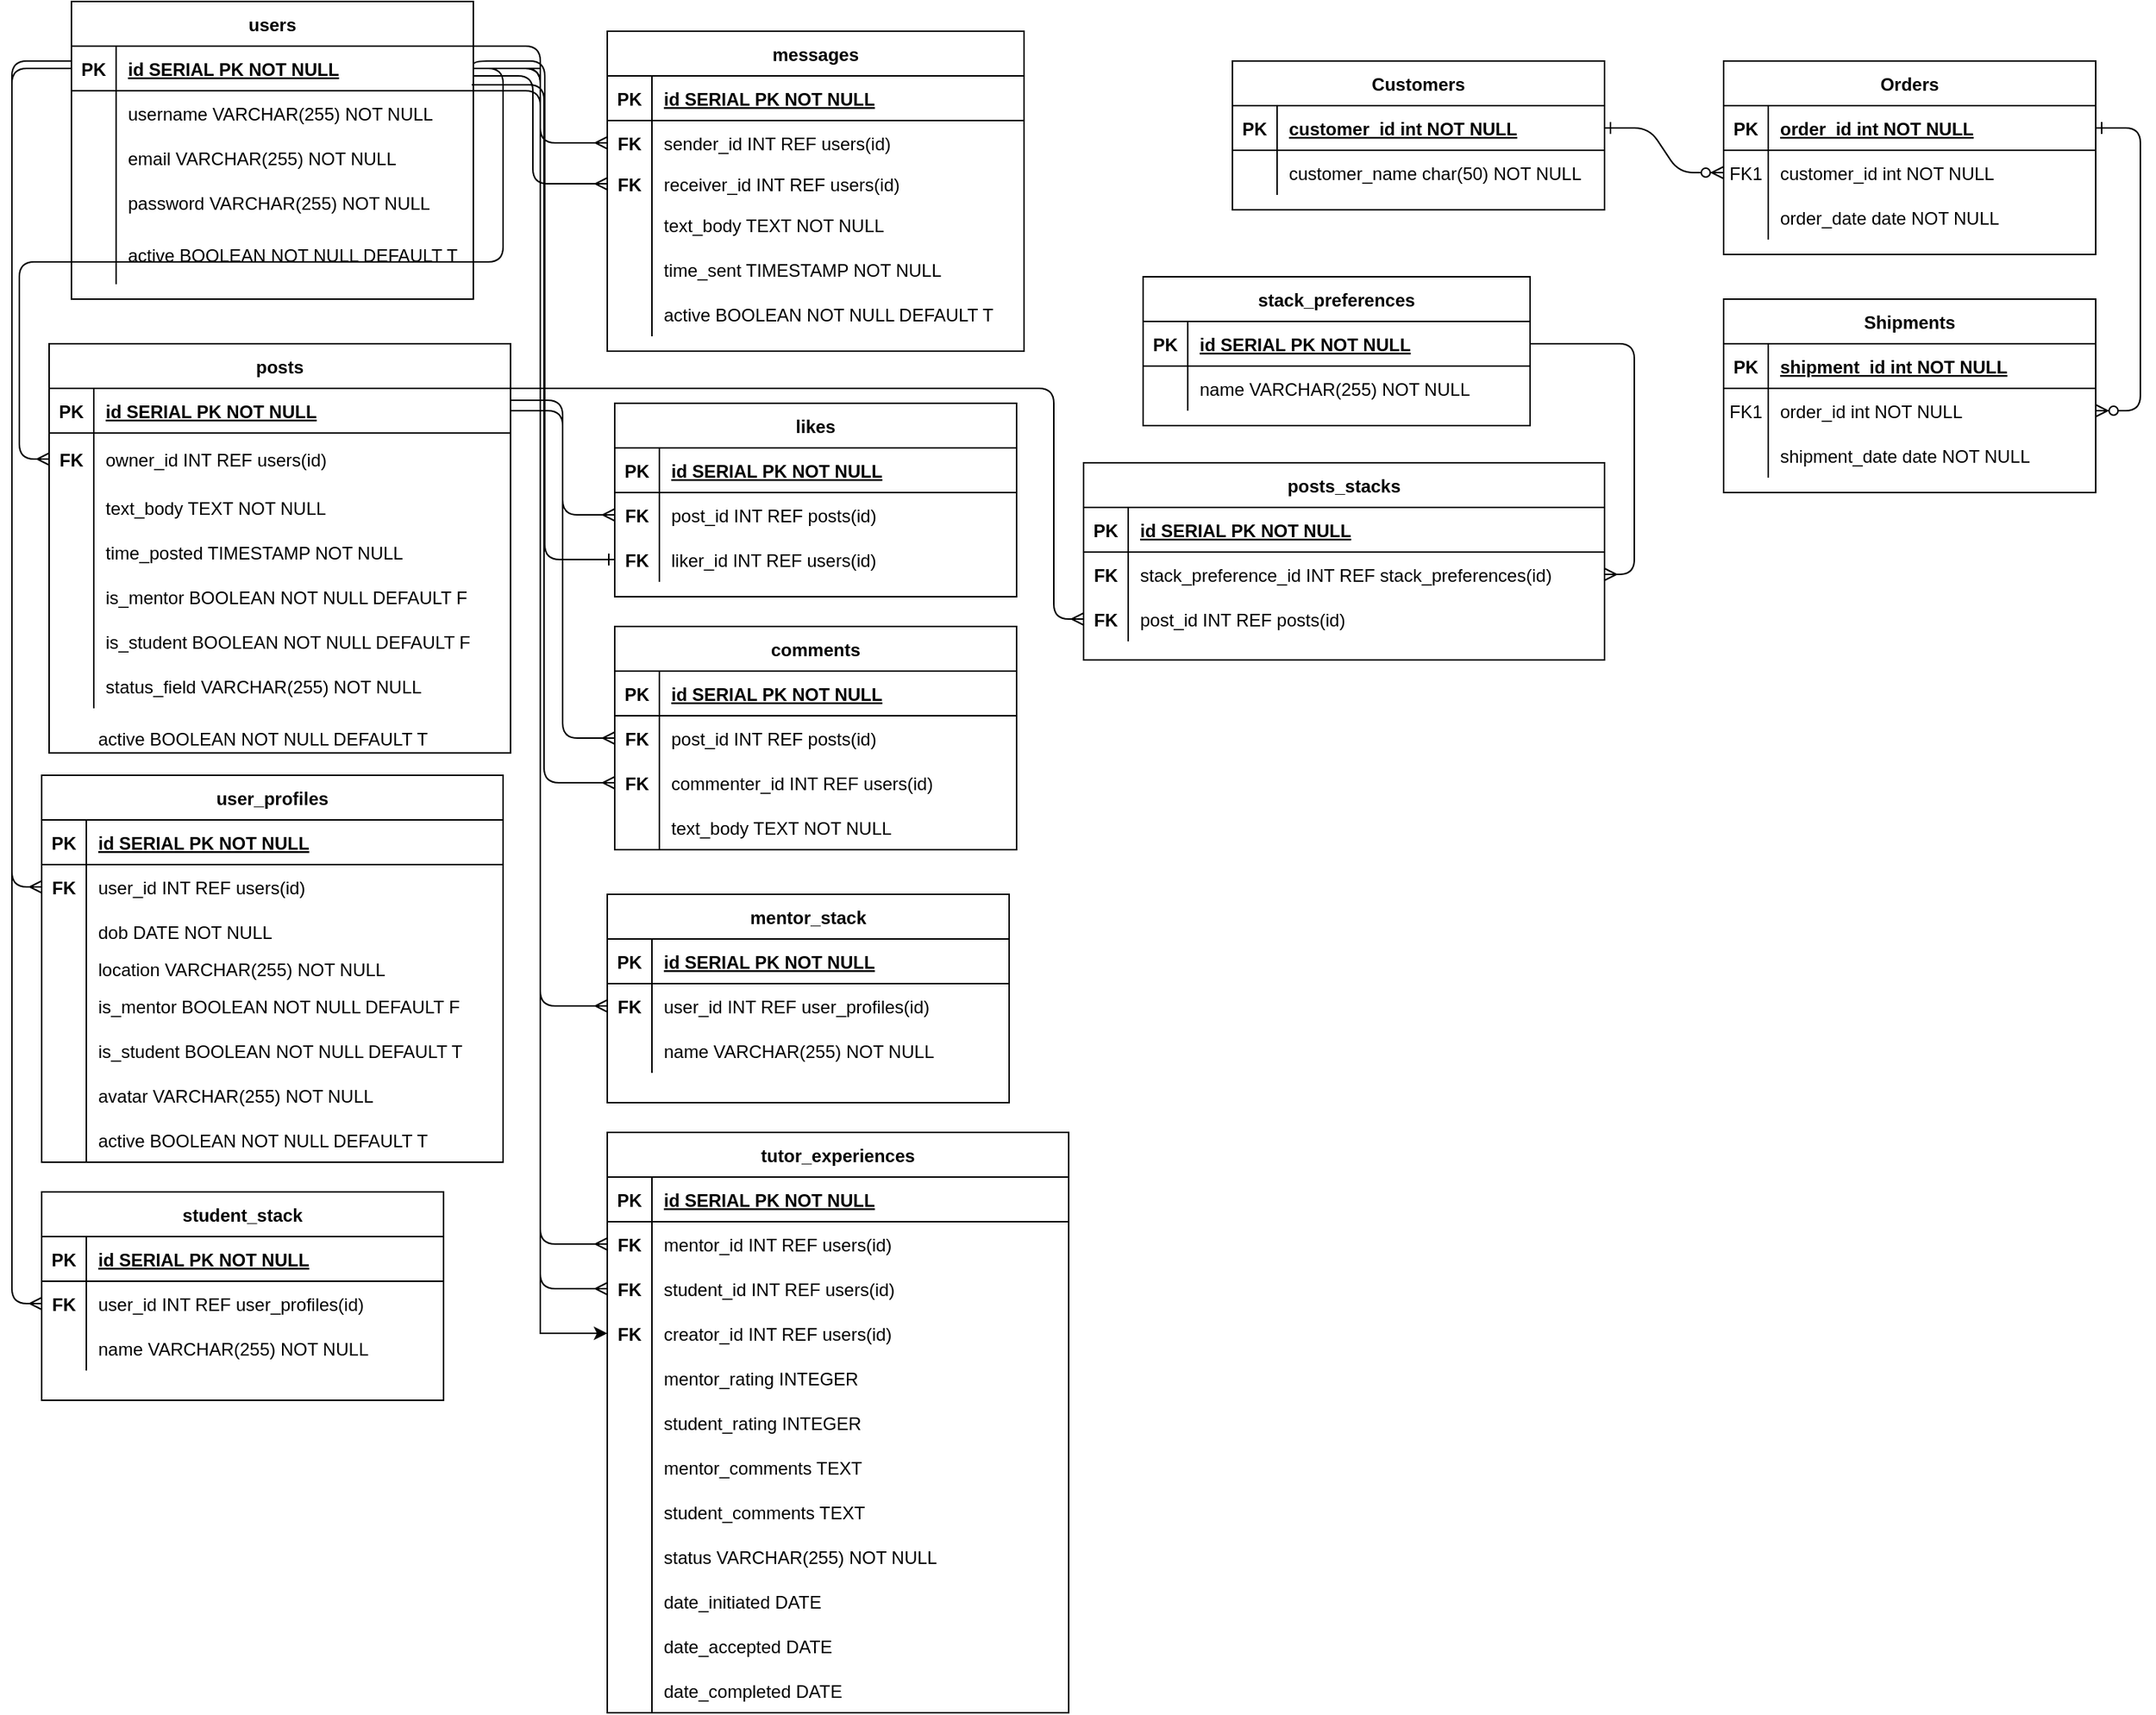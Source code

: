 <mxfile version="13.7.5" type="device"><diagram id="R2lEEEUBdFMjLlhIrx00" name="Page-1"><mxGraphModel dx="1322" dy="673" grid="1" gridSize="10" guides="1" tooltips="1" connect="1" arrows="1" fold="1" page="1" pageScale="1" pageWidth="850" pageHeight="1100" math="0" shadow="0" extFonts="Permanent Marker^https://fonts.googleapis.com/css?family=Permanent+Marker"><root><mxCell id="0"/><mxCell id="1" parent="0"/><mxCell id="C-vyLk0tnHw3VtMMgP7b-1" value="" style="edgeStyle=entityRelationEdgeStyle;endArrow=ERzeroToMany;startArrow=ERone;endFill=1;startFill=0;" parent="1" source="C-vyLk0tnHw3VtMMgP7b-24" target="C-vyLk0tnHw3VtMMgP7b-6" edge="1"><mxGeometry width="100" height="100" relative="1" as="geometry"><mxPoint x="1060" y="680" as="sourcePoint"/><mxPoint x="1160" y="580" as="targetPoint"/></mxGeometry></mxCell><mxCell id="C-vyLk0tnHw3VtMMgP7b-12" value="" style="edgeStyle=entityRelationEdgeStyle;endArrow=ERzeroToMany;startArrow=ERone;endFill=1;startFill=0;" parent="1" source="C-vyLk0tnHw3VtMMgP7b-3" target="C-vyLk0tnHw3VtMMgP7b-17" edge="1"><mxGeometry width="100" height="100" relative="1" as="geometry"><mxPoint x="1120" y="140" as="sourcePoint"/><mxPoint x="1180" y="165" as="targetPoint"/></mxGeometry></mxCell><mxCell id="C-vyLk0tnHw3VtMMgP7b-2" value="Orders" style="shape=table;startSize=30;container=1;collapsible=1;childLayout=tableLayout;fixedRows=1;rowLines=0;fontStyle=1;align=center;resizeLast=1;" parent="1" vertex="1"><mxGeometry x="1170" y="80" width="250" height="130" as="geometry"/></mxCell><mxCell id="C-vyLk0tnHw3VtMMgP7b-3" value="" style="shape=partialRectangle;collapsible=0;dropTarget=0;pointerEvents=0;fillColor=none;points=[[0,0.5],[1,0.5]];portConstraint=eastwest;top=0;left=0;right=0;bottom=1;" parent="C-vyLk0tnHw3VtMMgP7b-2" vertex="1"><mxGeometry y="30" width="250" height="30" as="geometry"/></mxCell><mxCell id="C-vyLk0tnHw3VtMMgP7b-4" value="PK" style="shape=partialRectangle;overflow=hidden;connectable=0;fillColor=none;top=0;left=0;bottom=0;right=0;fontStyle=1;" parent="C-vyLk0tnHw3VtMMgP7b-3" vertex="1"><mxGeometry width="30" height="30" as="geometry"/></mxCell><mxCell id="C-vyLk0tnHw3VtMMgP7b-5" value="order_id int NOT NULL " style="shape=partialRectangle;overflow=hidden;connectable=0;fillColor=none;top=0;left=0;bottom=0;right=0;align=left;spacingLeft=6;fontStyle=5;" parent="C-vyLk0tnHw3VtMMgP7b-3" vertex="1"><mxGeometry x="30" width="220" height="30" as="geometry"/></mxCell><mxCell id="C-vyLk0tnHw3VtMMgP7b-6" value="" style="shape=partialRectangle;collapsible=0;dropTarget=0;pointerEvents=0;fillColor=none;points=[[0,0.5],[1,0.5]];portConstraint=eastwest;top=0;left=0;right=0;bottom=0;" parent="C-vyLk0tnHw3VtMMgP7b-2" vertex="1"><mxGeometry y="60" width="250" height="30" as="geometry"/></mxCell><mxCell id="C-vyLk0tnHw3VtMMgP7b-7" value="FK1" style="shape=partialRectangle;overflow=hidden;connectable=0;fillColor=none;top=0;left=0;bottom=0;right=0;" parent="C-vyLk0tnHw3VtMMgP7b-6" vertex="1"><mxGeometry width="30" height="30" as="geometry"/></mxCell><mxCell id="C-vyLk0tnHw3VtMMgP7b-8" value="customer_id int NOT NULL" style="shape=partialRectangle;overflow=hidden;connectable=0;fillColor=none;top=0;left=0;bottom=0;right=0;align=left;spacingLeft=6;" parent="C-vyLk0tnHw3VtMMgP7b-6" vertex="1"><mxGeometry x="30" width="220" height="30" as="geometry"/></mxCell><mxCell id="C-vyLk0tnHw3VtMMgP7b-9" value="" style="shape=partialRectangle;collapsible=0;dropTarget=0;pointerEvents=0;fillColor=none;points=[[0,0.5],[1,0.5]];portConstraint=eastwest;top=0;left=0;right=0;bottom=0;" parent="C-vyLk0tnHw3VtMMgP7b-2" vertex="1"><mxGeometry y="90" width="250" height="30" as="geometry"/></mxCell><mxCell id="C-vyLk0tnHw3VtMMgP7b-10" value="" style="shape=partialRectangle;overflow=hidden;connectable=0;fillColor=none;top=0;left=0;bottom=0;right=0;" parent="C-vyLk0tnHw3VtMMgP7b-9" vertex="1"><mxGeometry width="30" height="30" as="geometry"/></mxCell><mxCell id="C-vyLk0tnHw3VtMMgP7b-11" value="order_date date NOT NULL" style="shape=partialRectangle;overflow=hidden;connectable=0;fillColor=none;top=0;left=0;bottom=0;right=0;align=left;spacingLeft=6;" parent="C-vyLk0tnHw3VtMMgP7b-9" vertex="1"><mxGeometry x="30" width="220" height="30" as="geometry"/></mxCell><mxCell id="C-vyLk0tnHw3VtMMgP7b-13" value="Shipments" style="shape=table;startSize=30;container=1;collapsible=1;childLayout=tableLayout;fixedRows=1;rowLines=0;fontStyle=1;align=center;resizeLast=1;" parent="1" vertex="1"><mxGeometry x="1170" y="240" width="250" height="130" as="geometry"/></mxCell><mxCell id="C-vyLk0tnHw3VtMMgP7b-14" value="" style="shape=partialRectangle;collapsible=0;dropTarget=0;pointerEvents=0;fillColor=none;points=[[0,0.5],[1,0.5]];portConstraint=eastwest;top=0;left=0;right=0;bottom=1;" parent="C-vyLk0tnHw3VtMMgP7b-13" vertex="1"><mxGeometry y="30" width="250" height="30" as="geometry"/></mxCell><mxCell id="C-vyLk0tnHw3VtMMgP7b-15" value="PK" style="shape=partialRectangle;overflow=hidden;connectable=0;fillColor=none;top=0;left=0;bottom=0;right=0;fontStyle=1;" parent="C-vyLk0tnHw3VtMMgP7b-14" vertex="1"><mxGeometry width="30" height="30" as="geometry"/></mxCell><mxCell id="C-vyLk0tnHw3VtMMgP7b-16" value="shipment_id int NOT NULL " style="shape=partialRectangle;overflow=hidden;connectable=0;fillColor=none;top=0;left=0;bottom=0;right=0;align=left;spacingLeft=6;fontStyle=5;" parent="C-vyLk0tnHw3VtMMgP7b-14" vertex="1"><mxGeometry x="30" width="220" height="30" as="geometry"/></mxCell><mxCell id="C-vyLk0tnHw3VtMMgP7b-17" value="" style="shape=partialRectangle;collapsible=0;dropTarget=0;pointerEvents=0;fillColor=none;points=[[0,0.5],[1,0.5]];portConstraint=eastwest;top=0;left=0;right=0;bottom=0;" parent="C-vyLk0tnHw3VtMMgP7b-13" vertex="1"><mxGeometry y="60" width="250" height="30" as="geometry"/></mxCell><mxCell id="C-vyLk0tnHw3VtMMgP7b-18" value="FK1" style="shape=partialRectangle;overflow=hidden;connectable=0;fillColor=none;top=0;left=0;bottom=0;right=0;" parent="C-vyLk0tnHw3VtMMgP7b-17" vertex="1"><mxGeometry width="30" height="30" as="geometry"/></mxCell><mxCell id="C-vyLk0tnHw3VtMMgP7b-19" value="order_id int NOT NULL" style="shape=partialRectangle;overflow=hidden;connectable=0;fillColor=none;top=0;left=0;bottom=0;right=0;align=left;spacingLeft=6;" parent="C-vyLk0tnHw3VtMMgP7b-17" vertex="1"><mxGeometry x="30" width="220" height="30" as="geometry"/></mxCell><mxCell id="C-vyLk0tnHw3VtMMgP7b-20" value="" style="shape=partialRectangle;collapsible=0;dropTarget=0;pointerEvents=0;fillColor=none;points=[[0,0.5],[1,0.5]];portConstraint=eastwest;top=0;left=0;right=0;bottom=0;" parent="C-vyLk0tnHw3VtMMgP7b-13" vertex="1"><mxGeometry y="90" width="250" height="30" as="geometry"/></mxCell><mxCell id="C-vyLk0tnHw3VtMMgP7b-21" value="" style="shape=partialRectangle;overflow=hidden;connectable=0;fillColor=none;top=0;left=0;bottom=0;right=0;" parent="C-vyLk0tnHw3VtMMgP7b-20" vertex="1"><mxGeometry width="30" height="30" as="geometry"/></mxCell><mxCell id="C-vyLk0tnHw3VtMMgP7b-22" value="shipment_date date NOT NULL" style="shape=partialRectangle;overflow=hidden;connectable=0;fillColor=none;top=0;left=0;bottom=0;right=0;align=left;spacingLeft=6;" parent="C-vyLk0tnHw3VtMMgP7b-20" vertex="1"><mxGeometry x="30" width="220" height="30" as="geometry"/></mxCell><mxCell id="C-vyLk0tnHw3VtMMgP7b-23" value="Customers" style="shape=table;startSize=30;container=1;collapsible=1;childLayout=tableLayout;fixedRows=1;rowLines=0;fontStyle=1;align=center;resizeLast=1;" parent="1" vertex="1"><mxGeometry x="840" y="80" width="250" height="100" as="geometry"/></mxCell><mxCell id="C-vyLk0tnHw3VtMMgP7b-24" value="" style="shape=partialRectangle;collapsible=0;dropTarget=0;pointerEvents=0;fillColor=none;points=[[0,0.5],[1,0.5]];portConstraint=eastwest;top=0;left=0;right=0;bottom=1;" parent="C-vyLk0tnHw3VtMMgP7b-23" vertex="1"><mxGeometry y="30" width="250" height="30" as="geometry"/></mxCell><mxCell id="C-vyLk0tnHw3VtMMgP7b-25" value="PK" style="shape=partialRectangle;overflow=hidden;connectable=0;fillColor=none;top=0;left=0;bottom=0;right=0;fontStyle=1;" parent="C-vyLk0tnHw3VtMMgP7b-24" vertex="1"><mxGeometry width="30" height="30" as="geometry"/></mxCell><mxCell id="C-vyLk0tnHw3VtMMgP7b-26" value="customer_id int NOT NULL " style="shape=partialRectangle;overflow=hidden;connectable=0;fillColor=none;top=0;left=0;bottom=0;right=0;align=left;spacingLeft=6;fontStyle=5;" parent="C-vyLk0tnHw3VtMMgP7b-24" vertex="1"><mxGeometry x="30" width="220" height="30" as="geometry"/></mxCell><mxCell id="C-vyLk0tnHw3VtMMgP7b-27" value="" style="shape=partialRectangle;collapsible=0;dropTarget=0;pointerEvents=0;fillColor=none;points=[[0,0.5],[1,0.5]];portConstraint=eastwest;top=0;left=0;right=0;bottom=0;" parent="C-vyLk0tnHw3VtMMgP7b-23" vertex="1"><mxGeometry y="60" width="250" height="30" as="geometry"/></mxCell><mxCell id="C-vyLk0tnHw3VtMMgP7b-28" value="" style="shape=partialRectangle;overflow=hidden;connectable=0;fillColor=none;top=0;left=0;bottom=0;right=0;" parent="C-vyLk0tnHw3VtMMgP7b-27" vertex="1"><mxGeometry width="30" height="30" as="geometry"/></mxCell><mxCell id="C-vyLk0tnHw3VtMMgP7b-29" value="customer_name char(50) NOT NULL" style="shape=partialRectangle;overflow=hidden;connectable=0;fillColor=none;top=0;left=0;bottom=0;right=0;align=left;spacingLeft=6;" parent="C-vyLk0tnHw3VtMMgP7b-27" vertex="1"><mxGeometry x="30" width="220" height="30" as="geometry"/></mxCell><mxCell id="fPJRybOvsceSJwH3ofNI-48" style="edgeStyle=orthogonalEdgeStyle;rounded=1;orthogonalLoop=1;jettySize=auto;html=1;entryX=0;entryY=0.5;entryDx=0;entryDy=0;endArrow=ERmany;endFill=0;" parent="1" source="fPJRybOvsceSJwH3ofNI-2" target="fPJRybOvsceSJwH3ofNI-18" edge="1"><mxGeometry relative="1" as="geometry"/></mxCell><mxCell id="fPJRybOvsceSJwH3ofNI-49" style="edgeStyle=orthogonalEdgeStyle;rounded=1;orthogonalLoop=1;jettySize=auto;html=1;entryX=0;entryY=0.5;entryDx=0;entryDy=0;endArrow=ERmany;endFill=0;" parent="1" source="fPJRybOvsceSJwH3ofNI-2" target="fPJRybOvsceSJwH3ofNI-21" edge="1"><mxGeometry relative="1" as="geometry"><Array as="points"><mxPoint x="370" y="90"/><mxPoint x="370" y="163"/></Array></mxGeometry></mxCell><mxCell id="fPJRybOvsceSJwH3ofNI-64" style="edgeStyle=orthogonalEdgeStyle;orthogonalLoop=1;jettySize=auto;html=1;entryX=0;entryY=0.5;entryDx=0;entryDy=0;endArrow=ERmany;endFill=0;" parent="1" source="fPJRybOvsceSJwH3ofNI-2" target="fPJRybOvsceSJwH3ofNI-54" edge="1"><mxGeometry relative="1" as="geometry"/></mxCell><mxCell id="fPJRybOvsceSJwH3ofNI-85" style="edgeStyle=orthogonalEdgeStyle;orthogonalLoop=1;jettySize=auto;html=1;entryX=0;entryY=0.5;entryDx=0;entryDy=0;endArrow=ERmany;endFill=0;" parent="1" source="fPJRybOvsceSJwH3ofNI-51" target="fPJRybOvsceSJwH3ofNI-75" edge="1"><mxGeometry relative="1" as="geometry"/></mxCell><mxCell id="fPJRybOvsceSJwH3ofNI-99" style="edgeStyle=orthogonalEdgeStyle;orthogonalLoop=1;jettySize=auto;html=1;entryX=0;entryY=0.5;entryDx=0;entryDy=0;endArrow=ERmany;endFill=0;exitX=1;exitY=0.267;exitDx=0;exitDy=0;exitPerimeter=0;" parent="1" source="fPJRybOvsceSJwH3ofNI-51" target="fPJRybOvsceSJwH3ofNI-90" edge="1"><mxGeometry relative="1" as="geometry"/></mxCell><mxCell id="fPJRybOvsceSJwH3ofNI-100" style="edgeStyle=orthogonalEdgeStyle;orthogonalLoop=1;jettySize=auto;html=1;entryX=0;entryY=0.5;entryDx=0;entryDy=0;endArrow=ERmany;endFill=0;exitX=0.996;exitY=-0.133;exitDx=0;exitDy=0;exitPerimeter=0;" parent="1" source="fPJRybOvsceSJwH3ofNI-5" target="fPJRybOvsceSJwH3ofNI-93" edge="1"><mxGeometry relative="1" as="geometry"/></mxCell><mxCell id="fPJRybOvsceSJwH3ofNI-117" style="edgeStyle=orthogonalEdgeStyle;orthogonalLoop=1;jettySize=auto;html=1;entryX=0;entryY=0.5;entryDx=0;entryDy=0;endArrow=ERmany;endFill=0;" parent="1" source="fPJRybOvsceSJwH3ofNI-2" target="fPJRybOvsceSJwH3ofNI-105" edge="1"><mxGeometry relative="1" as="geometry"><Array as="points"><mxPoint x="20" y="80"/><mxPoint x="20" y="635"/></Array></mxGeometry></mxCell><mxCell id="fPJRybOvsceSJwH3ofNI-169" style="edgeStyle=orthogonalEdgeStyle;orthogonalLoop=1;jettySize=auto;html=1;entryX=0;entryY=0.5;entryDx=0;entryDy=0;endArrow=ERone;endFill=0;exitX=1;exitY=0.5;exitDx=0;exitDy=0;" parent="1" source="fPJRybOvsceSJwH3ofNI-2" target="fPJRybOvsceSJwH3ofNI-78" edge="1"><mxGeometry relative="1" as="geometry"><Array as="points"><mxPoint x="330" y="80"/><mxPoint x="378" y="80"/><mxPoint x="378" y="415"/></Array></mxGeometry></mxCell><mxCell id="fPJRybOvsceSJwH3ofNI-176" style="edgeStyle=orthogonalEdgeStyle;orthogonalLoop=1;jettySize=auto;html=1;endArrow=ERmany;endFill=0;" parent="1" source="fPJRybOvsceSJwH3ofNI-2" target="fPJRybOvsceSJwH3ofNI-157" edge="1"><mxGeometry relative="1" as="geometry"><Array as="points"><mxPoint x="375" y="70"/><mxPoint x="375" y="875"/></Array></mxGeometry></mxCell><mxCell id="fPJRybOvsceSJwH3ofNI-177" style="edgeStyle=orthogonalEdgeStyle;orthogonalLoop=1;jettySize=auto;html=1;entryX=0;entryY=0.5;entryDx=0;entryDy=0;endArrow=ERmany;endFill=0;" parent="1" source="fPJRybOvsceSJwH3ofNI-2" target="fPJRybOvsceSJwH3ofNI-160" edge="1"><mxGeometry relative="1" as="geometry"><Array as="points"><mxPoint x="375" y="100"/><mxPoint x="375" y="905"/></Array></mxGeometry></mxCell><mxCell id="fPJRybOvsceSJwH3ofNI-1" value="users" style="shape=table;startSize=30;container=1;collapsible=1;childLayout=tableLayout;fixedRows=1;rowLines=0;fontStyle=1;align=center;resizeLast=1;" parent="1" vertex="1"><mxGeometry x="60" y="40" width="270" height="200" as="geometry"/></mxCell><mxCell id="fPJRybOvsceSJwH3ofNI-2" value="" style="shape=partialRectangle;collapsible=0;dropTarget=0;pointerEvents=0;fillColor=none;top=0;left=0;bottom=1;right=0;points=[[0,0.5],[1,0.5]];portConstraint=eastwest;" parent="fPJRybOvsceSJwH3ofNI-1" vertex="1"><mxGeometry y="30" width="270" height="30" as="geometry"/></mxCell><mxCell id="fPJRybOvsceSJwH3ofNI-3" value="PK" style="shape=partialRectangle;connectable=0;fillColor=none;top=0;left=0;bottom=0;right=0;fontStyle=1;overflow=hidden;" parent="fPJRybOvsceSJwH3ofNI-2" vertex="1"><mxGeometry width="30" height="30" as="geometry"/></mxCell><mxCell id="fPJRybOvsceSJwH3ofNI-4" value="id SERIAL PK NOT NULL" style="shape=partialRectangle;connectable=0;fillColor=none;top=0;left=0;bottom=0;right=0;align=left;spacingLeft=6;fontStyle=5;overflow=hidden;" parent="fPJRybOvsceSJwH3ofNI-2" vertex="1"><mxGeometry x="30" width="240" height="30" as="geometry"/></mxCell><mxCell id="fPJRybOvsceSJwH3ofNI-5" value="" style="shape=partialRectangle;collapsible=0;dropTarget=0;pointerEvents=0;fillColor=none;top=0;left=0;bottom=0;right=0;points=[[0,0.5],[1,0.5]];portConstraint=eastwest;" parent="fPJRybOvsceSJwH3ofNI-1" vertex="1"><mxGeometry y="60" width="270" height="30" as="geometry"/></mxCell><mxCell id="fPJRybOvsceSJwH3ofNI-6" value="" style="shape=partialRectangle;connectable=0;fillColor=none;top=0;left=0;bottom=0;right=0;editable=1;overflow=hidden;" parent="fPJRybOvsceSJwH3ofNI-5" vertex="1"><mxGeometry width="30" height="30" as="geometry"/></mxCell><mxCell id="fPJRybOvsceSJwH3ofNI-7" value="username VARCHAR(255) NOT NULL" style="shape=partialRectangle;connectable=0;fillColor=none;top=0;left=0;bottom=0;right=0;align=left;spacingLeft=6;overflow=hidden;" parent="fPJRybOvsceSJwH3ofNI-5" vertex="1"><mxGeometry x="30" width="240" height="30" as="geometry"/></mxCell><mxCell id="fPJRybOvsceSJwH3ofNI-8" value="" style="shape=partialRectangle;collapsible=0;dropTarget=0;pointerEvents=0;fillColor=none;top=0;left=0;bottom=0;right=0;points=[[0,0.5],[1,0.5]];portConstraint=eastwest;" parent="fPJRybOvsceSJwH3ofNI-1" vertex="1"><mxGeometry y="90" width="270" height="30" as="geometry"/></mxCell><mxCell id="fPJRybOvsceSJwH3ofNI-9" value="" style="shape=partialRectangle;connectable=0;fillColor=none;top=0;left=0;bottom=0;right=0;editable=1;overflow=hidden;" parent="fPJRybOvsceSJwH3ofNI-8" vertex="1"><mxGeometry width="30" height="30" as="geometry"/></mxCell><mxCell id="fPJRybOvsceSJwH3ofNI-10" value="email VARCHAR(255) NOT NULL" style="shape=partialRectangle;connectable=0;fillColor=none;top=0;left=0;bottom=0;right=0;align=left;spacingLeft=6;overflow=hidden;" parent="fPJRybOvsceSJwH3ofNI-8" vertex="1"><mxGeometry x="30" width="240" height="30" as="geometry"/></mxCell><mxCell id="fPJRybOvsceSJwH3ofNI-42" value="" style="shape=partialRectangle;collapsible=0;dropTarget=0;pointerEvents=0;fillColor=none;top=0;left=0;bottom=0;right=0;points=[[0,0.5],[1,0.5]];portConstraint=eastwest;" parent="fPJRybOvsceSJwH3ofNI-1" vertex="1"><mxGeometry y="120" width="270" height="30" as="geometry"/></mxCell><mxCell id="fPJRybOvsceSJwH3ofNI-43" value="" style="shape=partialRectangle;connectable=0;fillColor=none;top=0;left=0;bottom=0;right=0;editable=1;overflow=hidden;" parent="fPJRybOvsceSJwH3ofNI-42" vertex="1"><mxGeometry width="30" height="30" as="geometry"/></mxCell><mxCell id="fPJRybOvsceSJwH3ofNI-44" value="password VARCHAR(255) NOT NULL" style="shape=partialRectangle;connectable=0;fillColor=none;top=0;left=0;bottom=0;right=0;align=left;spacingLeft=6;overflow=hidden;" parent="fPJRybOvsceSJwH3ofNI-42" vertex="1"><mxGeometry x="30" width="240" height="30" as="geometry"/></mxCell><mxCell id="fPJRybOvsceSJwH3ofNI-45" value="" style="shape=partialRectangle;collapsible=0;dropTarget=0;pointerEvents=0;fillColor=none;top=0;left=0;bottom=0;right=0;points=[[0,0.5],[1,0.5]];portConstraint=eastwest;" parent="fPJRybOvsceSJwH3ofNI-1" vertex="1"><mxGeometry y="150" width="270" height="40" as="geometry"/></mxCell><mxCell id="fPJRybOvsceSJwH3ofNI-46" value="" style="shape=partialRectangle;connectable=0;fillColor=none;top=0;left=0;bottom=0;right=0;editable=1;overflow=hidden;" parent="fPJRybOvsceSJwH3ofNI-45" vertex="1"><mxGeometry width="30" height="40" as="geometry"/></mxCell><mxCell id="fPJRybOvsceSJwH3ofNI-47" value="active BOOLEAN NOT NULL DEFAULT T" style="shape=partialRectangle;connectable=0;fillColor=none;top=0;left=0;bottom=0;right=0;align=left;spacingLeft=6;overflow=hidden;" parent="fPJRybOvsceSJwH3ofNI-45" vertex="1"><mxGeometry x="30" width="240" height="40" as="geometry"/></mxCell><mxCell id="fPJRybOvsceSJwH3ofNI-14" value="messages" style="shape=table;startSize=30;container=1;collapsible=1;childLayout=tableLayout;fixedRows=1;rowLines=0;fontStyle=1;align=center;resizeLast=1;" parent="1" vertex="1"><mxGeometry x="420" y="60" width="280" height="215" as="geometry"/></mxCell><mxCell id="fPJRybOvsceSJwH3ofNI-15" value="" style="shape=partialRectangle;collapsible=0;dropTarget=0;pointerEvents=0;fillColor=none;top=0;left=0;bottom=1;right=0;points=[[0,0.5],[1,0.5]];portConstraint=eastwest;" parent="fPJRybOvsceSJwH3ofNI-14" vertex="1"><mxGeometry y="30" width="280" height="30" as="geometry"/></mxCell><mxCell id="fPJRybOvsceSJwH3ofNI-16" value="PK" style="shape=partialRectangle;connectable=0;fillColor=none;top=0;left=0;bottom=0;right=0;fontStyle=1;overflow=hidden;" parent="fPJRybOvsceSJwH3ofNI-15" vertex="1"><mxGeometry width="30" height="30" as="geometry"/></mxCell><mxCell id="fPJRybOvsceSJwH3ofNI-17" value="id SERIAL PK NOT NULL" style="shape=partialRectangle;connectable=0;fillColor=none;top=0;left=0;bottom=0;right=0;align=left;spacingLeft=6;fontStyle=5;overflow=hidden;" parent="fPJRybOvsceSJwH3ofNI-15" vertex="1"><mxGeometry x="30" width="250" height="30" as="geometry"/></mxCell><mxCell id="fPJRybOvsceSJwH3ofNI-18" value="" style="shape=partialRectangle;collapsible=0;dropTarget=0;pointerEvents=0;fillColor=none;top=0;left=0;bottom=0;right=0;points=[[0,0.5],[1,0.5]];portConstraint=eastwest;" parent="fPJRybOvsceSJwH3ofNI-14" vertex="1"><mxGeometry y="60" width="280" height="30" as="geometry"/></mxCell><mxCell id="fPJRybOvsceSJwH3ofNI-19" value="FK" style="shape=partialRectangle;connectable=0;fillColor=none;top=0;left=0;bottom=0;right=0;editable=1;overflow=hidden;fontStyle=1" parent="fPJRybOvsceSJwH3ofNI-18" vertex="1"><mxGeometry width="30" height="30" as="geometry"/></mxCell><mxCell id="fPJRybOvsceSJwH3ofNI-20" value="sender_id INT REF users(id)" style="shape=partialRectangle;connectable=0;fillColor=none;top=0;left=0;bottom=0;right=0;align=left;spacingLeft=6;overflow=hidden;" parent="fPJRybOvsceSJwH3ofNI-18" vertex="1"><mxGeometry x="30" width="250" height="30" as="geometry"/></mxCell><mxCell id="fPJRybOvsceSJwH3ofNI-21" value="" style="shape=partialRectangle;collapsible=0;dropTarget=0;pointerEvents=0;fillColor=none;top=0;left=0;bottom=0;right=0;points=[[0,0.5],[1,0.5]];portConstraint=eastwest;" parent="fPJRybOvsceSJwH3ofNI-14" vertex="1"><mxGeometry y="90" width="280" height="25" as="geometry"/></mxCell><mxCell id="fPJRybOvsceSJwH3ofNI-22" value="FK" style="shape=partialRectangle;connectable=0;fillColor=none;top=0;left=0;bottom=0;right=0;editable=1;overflow=hidden;fontStyle=1" parent="fPJRybOvsceSJwH3ofNI-21" vertex="1"><mxGeometry width="30" height="25" as="geometry"/></mxCell><mxCell id="fPJRybOvsceSJwH3ofNI-23" value="receiver_id INT REF users(id)" style="shape=partialRectangle;connectable=0;fillColor=none;top=0;left=0;bottom=0;right=0;align=left;spacingLeft=6;overflow=hidden;" parent="fPJRybOvsceSJwH3ofNI-21" vertex="1"><mxGeometry x="30" width="250" height="25" as="geometry"/></mxCell><mxCell id="fPJRybOvsceSJwH3ofNI-24" value="" style="shape=partialRectangle;collapsible=0;dropTarget=0;pointerEvents=0;fillColor=none;top=0;left=0;bottom=0;right=0;points=[[0,0.5],[1,0.5]];portConstraint=eastwest;" parent="fPJRybOvsceSJwH3ofNI-14" vertex="1"><mxGeometry y="115" width="280" height="30" as="geometry"/></mxCell><mxCell id="fPJRybOvsceSJwH3ofNI-25" value="" style="shape=partialRectangle;connectable=0;fillColor=none;top=0;left=0;bottom=0;right=0;editable=1;overflow=hidden;" parent="fPJRybOvsceSJwH3ofNI-24" vertex="1"><mxGeometry width="30" height="30" as="geometry"/></mxCell><mxCell id="fPJRybOvsceSJwH3ofNI-26" value="text_body TEXT NOT NULL" style="shape=partialRectangle;connectable=0;fillColor=none;top=0;left=0;bottom=0;right=0;align=left;spacingLeft=6;overflow=hidden;" parent="fPJRybOvsceSJwH3ofNI-24" vertex="1"><mxGeometry x="30" width="250" height="30" as="geometry"/></mxCell><mxCell id="fPJRybOvsceSJwH3ofNI-27" value="" style="shape=partialRectangle;collapsible=0;dropTarget=0;pointerEvents=0;fillColor=none;top=0;left=0;bottom=0;right=0;points=[[0,0.5],[1,0.5]];portConstraint=eastwest;" parent="fPJRybOvsceSJwH3ofNI-14" vertex="1"><mxGeometry y="145" width="280" height="30" as="geometry"/></mxCell><mxCell id="fPJRybOvsceSJwH3ofNI-28" value="" style="shape=partialRectangle;connectable=0;fillColor=none;top=0;left=0;bottom=0;right=0;editable=1;overflow=hidden;" parent="fPJRybOvsceSJwH3ofNI-27" vertex="1"><mxGeometry width="30" height="30" as="geometry"/></mxCell><mxCell id="fPJRybOvsceSJwH3ofNI-29" value="time_sent TIMESTAMP NOT NULL" style="shape=partialRectangle;connectable=0;fillColor=none;top=0;left=0;bottom=0;right=0;align=left;spacingLeft=6;overflow=hidden;" parent="fPJRybOvsceSJwH3ofNI-27" vertex="1"><mxGeometry x="30" width="250" height="30" as="geometry"/></mxCell><mxCell id="fPJRybOvsceSJwH3ofNI-33" value="" style="shape=partialRectangle;collapsible=0;dropTarget=0;pointerEvents=0;fillColor=none;top=0;left=0;bottom=0;right=0;points=[[0,0.5],[1,0.5]];portConstraint=eastwest;" parent="fPJRybOvsceSJwH3ofNI-14" vertex="1"><mxGeometry y="175" width="280" height="30" as="geometry"/></mxCell><mxCell id="fPJRybOvsceSJwH3ofNI-34" value="" style="shape=partialRectangle;connectable=0;fillColor=none;top=0;left=0;bottom=0;right=0;editable=1;overflow=hidden;" parent="fPJRybOvsceSJwH3ofNI-33" vertex="1"><mxGeometry width="30" height="30" as="geometry"/></mxCell><mxCell id="fPJRybOvsceSJwH3ofNI-35" value="active BOOLEAN NOT NULL DEFAULT T" style="shape=partialRectangle;connectable=0;fillColor=none;top=0;left=0;bottom=0;right=0;align=left;spacingLeft=6;overflow=hidden;" parent="fPJRybOvsceSJwH3ofNI-33" vertex="1"><mxGeometry x="30" width="250" height="30" as="geometry"/></mxCell><mxCell id="fPJRybOvsceSJwH3ofNI-71" value="likes" style="shape=table;startSize=30;container=1;collapsible=1;childLayout=tableLayout;fixedRows=1;rowLines=0;fontStyle=1;align=center;resizeLast=1;" parent="1" vertex="1"><mxGeometry x="425" y="310" width="270" height="130" as="geometry"/></mxCell><mxCell id="fPJRybOvsceSJwH3ofNI-72" value="" style="shape=partialRectangle;collapsible=0;dropTarget=0;pointerEvents=0;fillColor=none;top=0;left=0;bottom=1;right=0;points=[[0,0.5],[1,0.5]];portConstraint=eastwest;" parent="fPJRybOvsceSJwH3ofNI-71" vertex="1"><mxGeometry y="30" width="270" height="30" as="geometry"/></mxCell><mxCell id="fPJRybOvsceSJwH3ofNI-73" value="PK" style="shape=partialRectangle;connectable=0;fillColor=none;top=0;left=0;bottom=0;right=0;fontStyle=1;overflow=hidden;" parent="fPJRybOvsceSJwH3ofNI-72" vertex="1"><mxGeometry width="30" height="30" as="geometry"/></mxCell><mxCell id="fPJRybOvsceSJwH3ofNI-74" value="id SERIAL PK NOT NULL" style="shape=partialRectangle;connectable=0;fillColor=none;top=0;left=0;bottom=0;right=0;align=left;spacingLeft=6;fontStyle=5;overflow=hidden;" parent="fPJRybOvsceSJwH3ofNI-72" vertex="1"><mxGeometry x="30" width="240" height="30" as="geometry"/></mxCell><mxCell id="fPJRybOvsceSJwH3ofNI-75" value="" style="shape=partialRectangle;collapsible=0;dropTarget=0;pointerEvents=0;fillColor=none;top=0;left=0;bottom=0;right=0;points=[[0,0.5],[1,0.5]];portConstraint=eastwest;" parent="fPJRybOvsceSJwH3ofNI-71" vertex="1"><mxGeometry y="60" width="270" height="30" as="geometry"/></mxCell><mxCell id="fPJRybOvsceSJwH3ofNI-76" value="FK" style="shape=partialRectangle;connectable=0;fillColor=none;top=0;left=0;bottom=0;right=0;editable=1;overflow=hidden;fontStyle=1" parent="fPJRybOvsceSJwH3ofNI-75" vertex="1"><mxGeometry width="30" height="30" as="geometry"/></mxCell><mxCell id="fPJRybOvsceSJwH3ofNI-77" value="post_id INT REF posts(id)" style="shape=partialRectangle;connectable=0;fillColor=none;top=0;left=0;bottom=0;right=0;align=left;spacingLeft=6;overflow=hidden;" parent="fPJRybOvsceSJwH3ofNI-75" vertex="1"><mxGeometry x="30" width="240" height="30" as="geometry"/></mxCell><mxCell id="fPJRybOvsceSJwH3ofNI-78" value="" style="shape=partialRectangle;collapsible=0;dropTarget=0;pointerEvents=0;fillColor=none;top=0;left=0;bottom=0;right=0;points=[[0,0.5],[1,0.5]];portConstraint=eastwest;" parent="fPJRybOvsceSJwH3ofNI-71" vertex="1"><mxGeometry y="90" width="270" height="30" as="geometry"/></mxCell><mxCell id="fPJRybOvsceSJwH3ofNI-79" value="FK" style="shape=partialRectangle;connectable=0;fillColor=none;top=0;left=0;bottom=0;right=0;editable=1;overflow=hidden;fontStyle=1" parent="fPJRybOvsceSJwH3ofNI-78" vertex="1"><mxGeometry width="30" height="30" as="geometry"/></mxCell><mxCell id="fPJRybOvsceSJwH3ofNI-80" value="liker_id INT REF users(id)" style="shape=partialRectangle;connectable=0;fillColor=none;top=0;left=0;bottom=0;right=0;align=left;spacingLeft=6;overflow=hidden;" parent="fPJRybOvsceSJwH3ofNI-78" vertex="1"><mxGeometry x="30" width="240" height="30" as="geometry"/></mxCell><mxCell id="fPJRybOvsceSJwH3ofNI-86" value="comments" style="shape=table;startSize=30;container=1;collapsible=1;childLayout=tableLayout;fixedRows=1;rowLines=0;fontStyle=1;align=center;resizeLast=1;" parent="1" vertex="1"><mxGeometry x="425" y="460" width="270" height="150" as="geometry"/></mxCell><mxCell id="fPJRybOvsceSJwH3ofNI-87" value="" style="shape=partialRectangle;collapsible=0;dropTarget=0;pointerEvents=0;fillColor=none;top=0;left=0;bottom=1;right=0;points=[[0,0.5],[1,0.5]];portConstraint=eastwest;" parent="fPJRybOvsceSJwH3ofNI-86" vertex="1"><mxGeometry y="30" width="270" height="30" as="geometry"/></mxCell><mxCell id="fPJRybOvsceSJwH3ofNI-88" value="PK" style="shape=partialRectangle;connectable=0;fillColor=none;top=0;left=0;bottom=0;right=0;fontStyle=1;overflow=hidden;" parent="fPJRybOvsceSJwH3ofNI-87" vertex="1"><mxGeometry width="30" height="30" as="geometry"/></mxCell><mxCell id="fPJRybOvsceSJwH3ofNI-89" value="id SERIAL PK NOT NULL" style="shape=partialRectangle;connectable=0;fillColor=none;top=0;left=0;bottom=0;right=0;align=left;spacingLeft=6;fontStyle=5;overflow=hidden;" parent="fPJRybOvsceSJwH3ofNI-87" vertex="1"><mxGeometry x="30" width="240" height="30" as="geometry"/></mxCell><mxCell id="fPJRybOvsceSJwH3ofNI-90" value="" style="shape=partialRectangle;collapsible=0;dropTarget=0;pointerEvents=0;fillColor=none;top=0;left=0;bottom=0;right=0;points=[[0,0.5],[1,0.5]];portConstraint=eastwest;" parent="fPJRybOvsceSJwH3ofNI-86" vertex="1"><mxGeometry y="60" width="270" height="30" as="geometry"/></mxCell><mxCell id="fPJRybOvsceSJwH3ofNI-91" value="FK" style="shape=partialRectangle;connectable=0;fillColor=none;top=0;left=0;bottom=0;right=0;editable=1;overflow=hidden;fontStyle=1" parent="fPJRybOvsceSJwH3ofNI-90" vertex="1"><mxGeometry width="30" height="30" as="geometry"/></mxCell><mxCell id="fPJRybOvsceSJwH3ofNI-92" value="post_id INT REF posts(id)" style="shape=partialRectangle;connectable=0;fillColor=none;top=0;left=0;bottom=0;right=0;align=left;spacingLeft=6;overflow=hidden;" parent="fPJRybOvsceSJwH3ofNI-90" vertex="1"><mxGeometry x="30" width="240" height="30" as="geometry"/></mxCell><mxCell id="fPJRybOvsceSJwH3ofNI-93" value="" style="shape=partialRectangle;collapsible=0;dropTarget=0;pointerEvents=0;fillColor=none;top=0;left=0;bottom=0;right=0;points=[[0,0.5],[1,0.5]];portConstraint=eastwest;" parent="fPJRybOvsceSJwH3ofNI-86" vertex="1"><mxGeometry y="90" width="270" height="30" as="geometry"/></mxCell><mxCell id="fPJRybOvsceSJwH3ofNI-94" value="FK" style="shape=partialRectangle;connectable=0;fillColor=none;top=0;left=0;bottom=0;right=0;editable=1;overflow=hidden;fontStyle=1" parent="fPJRybOvsceSJwH3ofNI-93" vertex="1"><mxGeometry width="30" height="30" as="geometry"/></mxCell><mxCell id="fPJRybOvsceSJwH3ofNI-95" value="commenter_id INT REF users(id)" style="shape=partialRectangle;connectable=0;fillColor=none;top=0;left=0;bottom=0;right=0;align=left;spacingLeft=6;overflow=hidden;" parent="fPJRybOvsceSJwH3ofNI-93" vertex="1"><mxGeometry x="30" width="240" height="30" as="geometry"/></mxCell><mxCell id="fPJRybOvsceSJwH3ofNI-96" value="" style="shape=partialRectangle;collapsible=0;dropTarget=0;pointerEvents=0;fillColor=none;top=0;left=0;bottom=0;right=0;points=[[0,0.5],[1,0.5]];portConstraint=eastwest;" parent="fPJRybOvsceSJwH3ofNI-86" vertex="1"><mxGeometry y="120" width="270" height="30" as="geometry"/></mxCell><mxCell id="fPJRybOvsceSJwH3ofNI-97" value="" style="shape=partialRectangle;connectable=0;fillColor=none;top=0;left=0;bottom=0;right=0;editable=1;overflow=hidden;" parent="fPJRybOvsceSJwH3ofNI-96" vertex="1"><mxGeometry width="30" height="30" as="geometry"/></mxCell><mxCell id="fPJRybOvsceSJwH3ofNI-98" value="text_body TEXT NOT NULL" style="shape=partialRectangle;connectable=0;fillColor=none;top=0;left=0;bottom=0;right=0;align=left;spacingLeft=6;overflow=hidden;" parent="fPJRybOvsceSJwH3ofNI-96" vertex="1"><mxGeometry x="30" width="240" height="30" as="geometry"/></mxCell><mxCell id="fPJRybOvsceSJwH3ofNI-118" value="mentor_stack" style="shape=table;startSize=30;container=1;collapsible=1;childLayout=tableLayout;fixedRows=1;rowLines=0;fontStyle=1;align=center;resizeLast=1;" parent="1" vertex="1"><mxGeometry x="420" y="640" width="270" height="140" as="geometry"/></mxCell><mxCell id="fPJRybOvsceSJwH3ofNI-119" value="" style="shape=partialRectangle;collapsible=0;dropTarget=0;pointerEvents=0;fillColor=none;top=0;left=0;bottom=1;right=0;points=[[0,0.5],[1,0.5]];portConstraint=eastwest;" parent="fPJRybOvsceSJwH3ofNI-118" vertex="1"><mxGeometry y="30" width="270" height="30" as="geometry"/></mxCell><mxCell id="fPJRybOvsceSJwH3ofNI-120" value="PK" style="shape=partialRectangle;connectable=0;fillColor=none;top=0;left=0;bottom=0;right=0;fontStyle=1;overflow=hidden;" parent="fPJRybOvsceSJwH3ofNI-119" vertex="1"><mxGeometry width="30" height="30" as="geometry"/></mxCell><mxCell id="fPJRybOvsceSJwH3ofNI-121" value="id SERIAL PK NOT NULL" style="shape=partialRectangle;connectable=0;fillColor=none;top=0;left=0;bottom=0;right=0;align=left;spacingLeft=6;fontStyle=5;overflow=hidden;" parent="fPJRybOvsceSJwH3ofNI-119" vertex="1"><mxGeometry x="30" width="240" height="30" as="geometry"/></mxCell><mxCell id="fPJRybOvsceSJwH3ofNI-122" value="" style="shape=partialRectangle;collapsible=0;dropTarget=0;pointerEvents=0;fillColor=none;top=0;left=0;bottom=0;right=0;points=[[0,0.5],[1,0.5]];portConstraint=eastwest;" parent="fPJRybOvsceSJwH3ofNI-118" vertex="1"><mxGeometry y="60" width="270" height="30" as="geometry"/></mxCell><mxCell id="fPJRybOvsceSJwH3ofNI-123" value="FK" style="shape=partialRectangle;connectable=0;fillColor=none;top=0;left=0;bottom=0;right=0;editable=1;overflow=hidden;fontStyle=1" parent="fPJRybOvsceSJwH3ofNI-122" vertex="1"><mxGeometry width="30" height="30" as="geometry"/></mxCell><mxCell id="fPJRybOvsceSJwH3ofNI-124" value="user_id INT REF user_profiles(id)" style="shape=partialRectangle;connectable=0;fillColor=none;top=0;left=0;bottom=0;right=0;align=left;spacingLeft=6;overflow=hidden;" parent="fPJRybOvsceSJwH3ofNI-122" vertex="1"><mxGeometry x="30" width="240" height="30" as="geometry"/></mxCell><mxCell id="fPJRybOvsceSJwH3ofNI-125" value="" style="shape=partialRectangle;collapsible=0;dropTarget=0;pointerEvents=0;fillColor=none;top=0;left=0;bottom=0;right=0;points=[[0,0.5],[1,0.5]];portConstraint=eastwest;" parent="fPJRybOvsceSJwH3ofNI-118" vertex="1"><mxGeometry y="90" width="270" height="30" as="geometry"/></mxCell><mxCell id="fPJRybOvsceSJwH3ofNI-126" value="" style="shape=partialRectangle;connectable=0;fillColor=none;top=0;left=0;bottom=0;right=0;editable=1;overflow=hidden;" parent="fPJRybOvsceSJwH3ofNI-125" vertex="1"><mxGeometry width="30" height="30" as="geometry"/></mxCell><mxCell id="fPJRybOvsceSJwH3ofNI-127" value="name VARCHAR(255) NOT NULL" style="shape=partialRectangle;connectable=0;fillColor=none;top=0;left=0;bottom=0;right=0;align=left;spacingLeft=6;overflow=hidden;" parent="fPJRybOvsceSJwH3ofNI-125" vertex="1"><mxGeometry x="30" width="240" height="30" as="geometry"/></mxCell><mxCell id="vUpT2WjBOsI0127igB6n-50" value="stack_preferences" style="shape=table;startSize=30;container=1;collapsible=1;childLayout=tableLayout;fixedRows=1;rowLines=0;fontStyle=1;align=center;resizeLast=1;" parent="1" vertex="1"><mxGeometry x="780" y="225" width="260" height="100" as="geometry"/></mxCell><mxCell id="vUpT2WjBOsI0127igB6n-51" value="" style="shape=partialRectangle;collapsible=0;dropTarget=0;pointerEvents=0;fillColor=none;top=0;left=0;bottom=1;right=0;points=[[0,0.5],[1,0.5]];portConstraint=eastwest;" parent="vUpT2WjBOsI0127igB6n-50" vertex="1"><mxGeometry y="30" width="260" height="30" as="geometry"/></mxCell><mxCell id="vUpT2WjBOsI0127igB6n-52" value="PK" style="shape=partialRectangle;connectable=0;fillColor=none;top=0;left=0;bottom=0;right=0;fontStyle=1;overflow=hidden;" parent="vUpT2WjBOsI0127igB6n-51" vertex="1"><mxGeometry width="30" height="30" as="geometry"/></mxCell><mxCell id="vUpT2WjBOsI0127igB6n-53" value="id SERIAL PK NOT NULL" style="shape=partialRectangle;connectable=0;fillColor=none;top=0;left=0;bottom=0;right=0;align=left;spacingLeft=6;fontStyle=5;overflow=hidden;" parent="vUpT2WjBOsI0127igB6n-51" vertex="1"><mxGeometry x="30" width="230" height="30" as="geometry"/></mxCell><mxCell id="vUpT2WjBOsI0127igB6n-57" value="" style="shape=partialRectangle;collapsible=0;dropTarget=0;pointerEvents=0;fillColor=none;top=0;left=0;bottom=0;right=0;points=[[0,0.5],[1,0.5]];portConstraint=eastwest;" parent="vUpT2WjBOsI0127igB6n-50" vertex="1"><mxGeometry y="60" width="260" height="30" as="geometry"/></mxCell><mxCell id="vUpT2WjBOsI0127igB6n-58" value="" style="shape=partialRectangle;connectable=0;fillColor=none;top=0;left=0;bottom=0;right=0;editable=1;overflow=hidden;" parent="vUpT2WjBOsI0127igB6n-57" vertex="1"><mxGeometry width="30" height="30" as="geometry"/></mxCell><mxCell id="vUpT2WjBOsI0127igB6n-59" value="name VARCHAR(255) NOT NULL" style="shape=partialRectangle;connectable=0;fillColor=none;top=0;left=0;bottom=0;right=0;align=left;spacingLeft=6;overflow=hidden;" parent="vUpT2WjBOsI0127igB6n-57" vertex="1"><mxGeometry x="30" width="230" height="30" as="geometry"/></mxCell><mxCell id="fPJRybOvsceSJwH3ofNI-153" value="tutor_experiences" style="shape=table;startSize=30;container=1;collapsible=1;childLayout=tableLayout;fixedRows=1;rowLines=0;fontStyle=1;align=center;resizeLast=1;" parent="1" vertex="1"><mxGeometry x="420" y="800" width="310" height="390" as="geometry"/></mxCell><mxCell id="fPJRybOvsceSJwH3ofNI-154" value="" style="shape=partialRectangle;collapsible=0;dropTarget=0;pointerEvents=0;fillColor=none;top=0;left=0;bottom=1;right=0;points=[[0,0.5],[1,0.5]];portConstraint=eastwest;" parent="fPJRybOvsceSJwH3ofNI-153" vertex="1"><mxGeometry y="30" width="310" height="30" as="geometry"/></mxCell><mxCell id="fPJRybOvsceSJwH3ofNI-155" value="PK" style="shape=partialRectangle;connectable=0;fillColor=none;top=0;left=0;bottom=0;right=0;fontStyle=1;overflow=hidden;" parent="fPJRybOvsceSJwH3ofNI-154" vertex="1"><mxGeometry width="30" height="30" as="geometry"/></mxCell><mxCell id="fPJRybOvsceSJwH3ofNI-156" value="id SERIAL PK NOT NULL" style="shape=partialRectangle;connectable=0;fillColor=none;top=0;left=0;bottom=0;right=0;align=left;spacingLeft=6;fontStyle=5;overflow=hidden;" parent="fPJRybOvsceSJwH3ofNI-154" vertex="1"><mxGeometry x="30" width="280" height="30" as="geometry"/></mxCell><mxCell id="fPJRybOvsceSJwH3ofNI-157" value="" style="shape=partialRectangle;collapsible=0;dropTarget=0;pointerEvents=0;fillColor=none;top=0;left=0;bottom=0;right=0;points=[[0,0.5],[1,0.5]];portConstraint=eastwest;" parent="fPJRybOvsceSJwH3ofNI-153" vertex="1"><mxGeometry y="60" width="310" height="30" as="geometry"/></mxCell><mxCell id="fPJRybOvsceSJwH3ofNI-158" value="FK" style="shape=partialRectangle;connectable=0;fillColor=none;top=0;left=0;bottom=0;right=0;editable=1;overflow=hidden;fontStyle=1" parent="fPJRybOvsceSJwH3ofNI-157" vertex="1"><mxGeometry width="30" height="30" as="geometry"/></mxCell><mxCell id="fPJRybOvsceSJwH3ofNI-159" value="mentor_id INT REF users(id)" style="shape=partialRectangle;connectable=0;fillColor=none;top=0;left=0;bottom=0;right=0;align=left;spacingLeft=6;overflow=hidden;" parent="fPJRybOvsceSJwH3ofNI-157" vertex="1"><mxGeometry x="30" width="280" height="30" as="geometry"/></mxCell><mxCell id="fPJRybOvsceSJwH3ofNI-160" value="" style="shape=partialRectangle;collapsible=0;dropTarget=0;pointerEvents=0;fillColor=none;top=0;left=0;bottom=0;right=0;points=[[0,0.5],[1,0.5]];portConstraint=eastwest;" parent="fPJRybOvsceSJwH3ofNI-153" vertex="1"><mxGeometry y="90" width="310" height="30" as="geometry"/></mxCell><mxCell id="fPJRybOvsceSJwH3ofNI-161" value="FK" style="shape=partialRectangle;connectable=0;fillColor=none;top=0;left=0;bottom=0;right=0;editable=1;overflow=hidden;fontStyle=1" parent="fPJRybOvsceSJwH3ofNI-160" vertex="1"><mxGeometry width="30" height="30" as="geometry"/></mxCell><mxCell id="fPJRybOvsceSJwH3ofNI-162" value="student_id INT REF users(id)" style="shape=partialRectangle;connectable=0;fillColor=none;top=0;left=0;bottom=0;right=0;align=left;spacingLeft=6;overflow=hidden;" parent="fPJRybOvsceSJwH3ofNI-160" vertex="1"><mxGeometry x="30" width="280" height="30" as="geometry"/></mxCell><mxCell id="ID6ECQX9o5WmrWuHTyhG-4" value="" style="shape=partialRectangle;collapsible=0;dropTarget=0;pointerEvents=0;fillColor=none;top=0;left=0;bottom=0;right=0;points=[[0,0.5],[1,0.5]];portConstraint=eastwest;" vertex="1" parent="fPJRybOvsceSJwH3ofNI-153"><mxGeometry y="120" width="310" height="30" as="geometry"/></mxCell><mxCell id="ID6ECQX9o5WmrWuHTyhG-5" value="FK" style="shape=partialRectangle;connectable=0;fillColor=none;top=0;left=0;bottom=0;right=0;editable=1;overflow=hidden;fontStyle=1" vertex="1" parent="ID6ECQX9o5WmrWuHTyhG-4"><mxGeometry width="30" height="30" as="geometry"/></mxCell><mxCell id="ID6ECQX9o5WmrWuHTyhG-6" value="creator_id INT REF users(id)" style="shape=partialRectangle;connectable=0;fillColor=none;top=0;left=0;bottom=0;right=0;align=left;spacingLeft=6;overflow=hidden;" vertex="1" parent="ID6ECQX9o5WmrWuHTyhG-4"><mxGeometry x="30" width="280" height="30" as="geometry"/></mxCell><mxCell id="fPJRybOvsceSJwH3ofNI-163" value="" style="shape=partialRectangle;collapsible=0;dropTarget=0;pointerEvents=0;fillColor=none;top=0;left=0;bottom=0;right=0;points=[[0,0.5],[1,0.5]];portConstraint=eastwest;" parent="fPJRybOvsceSJwH3ofNI-153" vertex="1"><mxGeometry y="150" width="310" height="30" as="geometry"/></mxCell><mxCell id="fPJRybOvsceSJwH3ofNI-164" value="" style="shape=partialRectangle;connectable=0;fillColor=none;top=0;left=0;bottom=0;right=0;editable=1;overflow=hidden;" parent="fPJRybOvsceSJwH3ofNI-163" vertex="1"><mxGeometry width="30" height="30" as="geometry"/></mxCell><mxCell id="fPJRybOvsceSJwH3ofNI-165" value="mentor_rating INTEGER" style="shape=partialRectangle;connectable=0;fillColor=none;top=0;left=0;bottom=0;right=0;align=left;spacingLeft=6;overflow=hidden;" parent="fPJRybOvsceSJwH3ofNI-163" vertex="1"><mxGeometry x="30" width="280" height="30" as="geometry"/></mxCell><mxCell id="fPJRybOvsceSJwH3ofNI-166" value="" style="shape=partialRectangle;collapsible=0;dropTarget=0;pointerEvents=0;fillColor=none;top=0;left=0;bottom=0;right=0;points=[[0,0.5],[1,0.5]];portConstraint=eastwest;" parent="fPJRybOvsceSJwH3ofNI-153" vertex="1"><mxGeometry y="180" width="310" height="30" as="geometry"/></mxCell><mxCell id="fPJRybOvsceSJwH3ofNI-167" value="" style="shape=partialRectangle;connectable=0;fillColor=none;top=0;left=0;bottom=0;right=0;editable=1;overflow=hidden;" parent="fPJRybOvsceSJwH3ofNI-166" vertex="1"><mxGeometry width="30" height="30" as="geometry"/></mxCell><mxCell id="fPJRybOvsceSJwH3ofNI-168" value="student_rating INTEGER" style="shape=partialRectangle;connectable=0;fillColor=none;top=0;left=0;bottom=0;right=0;align=left;spacingLeft=6;overflow=hidden;" parent="fPJRybOvsceSJwH3ofNI-166" vertex="1"><mxGeometry x="30" width="280" height="30" as="geometry"/></mxCell><mxCell id="fPJRybOvsceSJwH3ofNI-170" value="" style="shape=partialRectangle;collapsible=0;dropTarget=0;pointerEvents=0;fillColor=none;top=0;left=0;bottom=0;right=0;points=[[0,0.5],[1,0.5]];portConstraint=eastwest;" parent="fPJRybOvsceSJwH3ofNI-153" vertex="1"><mxGeometry y="210" width="310" height="30" as="geometry"/></mxCell><mxCell id="fPJRybOvsceSJwH3ofNI-171" value="" style="shape=partialRectangle;connectable=0;fillColor=none;top=0;left=0;bottom=0;right=0;editable=1;overflow=hidden;" parent="fPJRybOvsceSJwH3ofNI-170" vertex="1"><mxGeometry width="30" height="30" as="geometry"/></mxCell><mxCell id="fPJRybOvsceSJwH3ofNI-172" value="mentor_comments TEXT" style="shape=partialRectangle;connectable=0;fillColor=none;top=0;left=0;bottom=0;right=0;align=left;spacingLeft=6;overflow=hidden;" parent="fPJRybOvsceSJwH3ofNI-170" vertex="1"><mxGeometry x="30" width="280" height="30" as="geometry"/></mxCell><mxCell id="fPJRybOvsceSJwH3ofNI-173" value="" style="shape=partialRectangle;collapsible=0;dropTarget=0;pointerEvents=0;fillColor=none;top=0;left=0;bottom=0;right=0;points=[[0,0.5],[1,0.5]];portConstraint=eastwest;" parent="fPJRybOvsceSJwH3ofNI-153" vertex="1"><mxGeometry y="240" width="310" height="30" as="geometry"/></mxCell><mxCell id="fPJRybOvsceSJwH3ofNI-174" value="" style="shape=partialRectangle;connectable=0;fillColor=none;top=0;left=0;bottom=0;right=0;editable=1;overflow=hidden;" parent="fPJRybOvsceSJwH3ofNI-173" vertex="1"><mxGeometry width="30" height="30" as="geometry"/></mxCell><mxCell id="fPJRybOvsceSJwH3ofNI-175" value="student_comments TEXT" style="shape=partialRectangle;connectable=0;fillColor=none;top=0;left=0;bottom=0;right=0;align=left;spacingLeft=6;overflow=hidden;" parent="fPJRybOvsceSJwH3ofNI-173" vertex="1"><mxGeometry x="30" width="280" height="30" as="geometry"/></mxCell><mxCell id="ID6ECQX9o5WmrWuHTyhG-1" value="" style="shape=partialRectangle;collapsible=0;dropTarget=0;pointerEvents=0;fillColor=none;top=0;left=0;bottom=0;right=0;points=[[0,0.5],[1,0.5]];portConstraint=eastwest;" vertex="1" parent="fPJRybOvsceSJwH3ofNI-153"><mxGeometry y="270" width="310" height="30" as="geometry"/></mxCell><mxCell id="ID6ECQX9o5WmrWuHTyhG-2" value="" style="shape=partialRectangle;connectable=0;fillColor=none;top=0;left=0;bottom=0;right=0;editable=1;overflow=hidden;" vertex="1" parent="ID6ECQX9o5WmrWuHTyhG-1"><mxGeometry width="30" height="30" as="geometry"/></mxCell><mxCell id="ID6ECQX9o5WmrWuHTyhG-3" value="status VARCHAR(255) NOT NULL" style="shape=partialRectangle;connectable=0;fillColor=none;top=0;left=0;bottom=0;right=0;align=left;spacingLeft=6;overflow=hidden;" vertex="1" parent="ID6ECQX9o5WmrWuHTyhG-1"><mxGeometry x="30" width="280" height="30" as="geometry"/></mxCell><mxCell id="fPJRybOvsceSJwH3ofNI-178" value="" style="shape=partialRectangle;collapsible=0;dropTarget=0;pointerEvents=0;fillColor=none;top=0;left=0;bottom=0;right=0;points=[[0,0.5],[1,0.5]];portConstraint=eastwest;" parent="fPJRybOvsceSJwH3ofNI-153" vertex="1"><mxGeometry y="300" width="310" height="30" as="geometry"/></mxCell><mxCell id="fPJRybOvsceSJwH3ofNI-179" value="" style="shape=partialRectangle;connectable=0;fillColor=none;top=0;left=0;bottom=0;right=0;editable=1;overflow=hidden;" parent="fPJRybOvsceSJwH3ofNI-178" vertex="1"><mxGeometry width="30" height="30" as="geometry"/></mxCell><mxCell id="fPJRybOvsceSJwH3ofNI-180" value="date_initiated DATE" style="shape=partialRectangle;connectable=0;fillColor=none;top=0;left=0;bottom=0;right=0;align=left;spacingLeft=6;overflow=hidden;" parent="fPJRybOvsceSJwH3ofNI-178" vertex="1"><mxGeometry x="30" width="280" height="30" as="geometry"/></mxCell><mxCell id="vUpT2WjBOsI0127igB6n-76" value="" style="shape=partialRectangle;collapsible=0;dropTarget=0;pointerEvents=0;fillColor=none;top=0;left=0;bottom=0;right=0;points=[[0,0.5],[1,0.5]];portConstraint=eastwest;" parent="fPJRybOvsceSJwH3ofNI-153" vertex="1"><mxGeometry y="330" width="310" height="30" as="geometry"/></mxCell><mxCell id="vUpT2WjBOsI0127igB6n-77" value="" style="shape=partialRectangle;connectable=0;fillColor=none;top=0;left=0;bottom=0;right=0;editable=1;overflow=hidden;" parent="vUpT2WjBOsI0127igB6n-76" vertex="1"><mxGeometry width="30" height="30" as="geometry"/></mxCell><mxCell id="vUpT2WjBOsI0127igB6n-78" value="date_accepted DATE" style="shape=partialRectangle;connectable=0;fillColor=none;top=0;left=0;bottom=0;right=0;align=left;spacingLeft=6;overflow=hidden;" parent="vUpT2WjBOsI0127igB6n-76" vertex="1"><mxGeometry x="30" width="280" height="30" as="geometry"/></mxCell><mxCell id="vUpT2WjBOsI0127igB6n-79" value="" style="shape=partialRectangle;collapsible=0;dropTarget=0;pointerEvents=0;fillColor=none;top=0;left=0;bottom=0;right=0;points=[[0,0.5],[1,0.5]];portConstraint=eastwest;" parent="fPJRybOvsceSJwH3ofNI-153" vertex="1"><mxGeometry y="360" width="310" height="30" as="geometry"/></mxCell><mxCell id="vUpT2WjBOsI0127igB6n-80" value="" style="shape=partialRectangle;connectable=0;fillColor=none;top=0;left=0;bottom=0;right=0;editable=1;overflow=hidden;" parent="vUpT2WjBOsI0127igB6n-79" vertex="1"><mxGeometry width="30" height="30" as="geometry"/></mxCell><mxCell id="vUpT2WjBOsI0127igB6n-81" value="date_completed DATE" style="shape=partialRectangle;connectable=0;fillColor=none;top=0;left=0;bottom=0;right=0;align=left;spacingLeft=6;overflow=hidden;" parent="vUpT2WjBOsI0127igB6n-79" vertex="1"><mxGeometry x="30" width="280" height="30" as="geometry"/></mxCell><mxCell id="fPJRybOvsceSJwH3ofNI-101" value="user_profiles" style="shape=table;startSize=30;container=1;collapsible=1;childLayout=tableLayout;fixedRows=1;rowLines=0;fontStyle=1;align=center;resizeLast=1;" parent="1" vertex="1"><mxGeometry x="40" y="560" width="310" height="260" as="geometry"/></mxCell><mxCell id="fPJRybOvsceSJwH3ofNI-102" value="" style="shape=partialRectangle;collapsible=0;dropTarget=0;pointerEvents=0;fillColor=none;top=0;left=0;bottom=1;right=0;points=[[0,0.5],[1,0.5]];portConstraint=eastwest;" parent="fPJRybOvsceSJwH3ofNI-101" vertex="1"><mxGeometry y="30" width="310" height="30" as="geometry"/></mxCell><mxCell id="fPJRybOvsceSJwH3ofNI-103" value="PK" style="shape=partialRectangle;connectable=0;fillColor=none;top=0;left=0;bottom=0;right=0;fontStyle=1;overflow=hidden;" parent="fPJRybOvsceSJwH3ofNI-102" vertex="1"><mxGeometry width="30" height="30" as="geometry"/></mxCell><mxCell id="fPJRybOvsceSJwH3ofNI-104" value="id SERIAL PK NOT NULL" style="shape=partialRectangle;connectable=0;fillColor=none;top=0;left=0;bottom=0;right=0;align=left;spacingLeft=6;fontStyle=5;overflow=hidden;" parent="fPJRybOvsceSJwH3ofNI-102" vertex="1"><mxGeometry x="30" width="280" height="30" as="geometry"/></mxCell><mxCell id="fPJRybOvsceSJwH3ofNI-105" value="" style="shape=partialRectangle;collapsible=0;dropTarget=0;pointerEvents=0;fillColor=none;top=0;left=0;bottom=0;right=0;points=[[0,0.5],[1,0.5]];portConstraint=eastwest;" parent="fPJRybOvsceSJwH3ofNI-101" vertex="1"><mxGeometry y="60" width="310" height="30" as="geometry"/></mxCell><mxCell id="fPJRybOvsceSJwH3ofNI-106" value="FK" style="shape=partialRectangle;connectable=0;fillColor=none;top=0;left=0;bottom=0;right=0;editable=1;overflow=hidden;fontStyle=1" parent="fPJRybOvsceSJwH3ofNI-105" vertex="1"><mxGeometry width="30" height="30" as="geometry"/></mxCell><mxCell id="fPJRybOvsceSJwH3ofNI-107" value="user_id INT REF users(id)" style="shape=partialRectangle;connectable=0;fillColor=none;top=0;left=0;bottom=0;right=0;align=left;spacingLeft=6;overflow=hidden;" parent="fPJRybOvsceSJwH3ofNI-105" vertex="1"><mxGeometry x="30" width="280" height="30" as="geometry"/></mxCell><mxCell id="fPJRybOvsceSJwH3ofNI-108" value="" style="shape=partialRectangle;collapsible=0;dropTarget=0;pointerEvents=0;fillColor=none;top=0;left=0;bottom=0;right=0;points=[[0,0.5],[1,0.5]];portConstraint=eastwest;" parent="fPJRybOvsceSJwH3ofNI-101" vertex="1"><mxGeometry y="90" width="310" height="30" as="geometry"/></mxCell><mxCell id="fPJRybOvsceSJwH3ofNI-109" value="" style="shape=partialRectangle;connectable=0;fillColor=none;top=0;left=0;bottom=0;right=0;editable=1;overflow=hidden;" parent="fPJRybOvsceSJwH3ofNI-108" vertex="1"><mxGeometry width="30" height="30" as="geometry"/></mxCell><mxCell id="fPJRybOvsceSJwH3ofNI-110" value="dob DATE NOT NULL" style="shape=partialRectangle;connectable=0;fillColor=none;top=0;left=0;bottom=0;right=0;align=left;spacingLeft=6;overflow=hidden;" parent="fPJRybOvsceSJwH3ofNI-108" vertex="1"><mxGeometry x="30" width="280" height="30" as="geometry"/></mxCell><mxCell id="fPJRybOvsceSJwH3ofNI-150" value="" style="shape=partialRectangle;collapsible=0;dropTarget=0;pointerEvents=0;fillColor=none;top=0;left=0;bottom=0;right=0;points=[[0,0.5],[1,0.5]];portConstraint=eastwest;" parent="fPJRybOvsceSJwH3ofNI-101" vertex="1"><mxGeometry y="120" width="310" height="20" as="geometry"/></mxCell><mxCell id="fPJRybOvsceSJwH3ofNI-151" value="" style="shape=partialRectangle;connectable=0;fillColor=none;top=0;left=0;bottom=0;right=0;editable=1;overflow=hidden;" parent="fPJRybOvsceSJwH3ofNI-150" vertex="1"><mxGeometry width="30" height="20" as="geometry"/></mxCell><mxCell id="fPJRybOvsceSJwH3ofNI-152" value="location VARCHAR(255) NOT NULL" style="shape=partialRectangle;connectable=0;fillColor=none;top=0;left=0;bottom=0;right=0;align=left;spacingLeft=6;overflow=hidden;" parent="fPJRybOvsceSJwH3ofNI-150" vertex="1"><mxGeometry x="30" width="280" height="20" as="geometry"/></mxCell><mxCell id="fPJRybOvsceSJwH3ofNI-111" value="" style="shape=partialRectangle;collapsible=0;dropTarget=0;pointerEvents=0;fillColor=none;top=0;left=0;bottom=0;right=0;points=[[0,0.5],[1,0.5]];portConstraint=eastwest;" parent="fPJRybOvsceSJwH3ofNI-101" vertex="1"><mxGeometry y="140" width="310" height="30" as="geometry"/></mxCell><mxCell id="fPJRybOvsceSJwH3ofNI-112" value="" style="shape=partialRectangle;connectable=0;fillColor=none;top=0;left=0;bottom=0;right=0;editable=1;overflow=hidden;" parent="fPJRybOvsceSJwH3ofNI-111" vertex="1"><mxGeometry width="30" height="30" as="geometry"/></mxCell><mxCell id="fPJRybOvsceSJwH3ofNI-113" value="is_mentor BOOLEAN NOT NULL DEFAULT F" style="shape=partialRectangle;connectable=0;fillColor=none;top=0;left=0;bottom=0;right=0;align=left;spacingLeft=6;overflow=hidden;" parent="fPJRybOvsceSJwH3ofNI-111" vertex="1"><mxGeometry x="30" width="280" height="30" as="geometry"/></mxCell><mxCell id="fPJRybOvsceSJwH3ofNI-114" value="" style="shape=partialRectangle;collapsible=0;dropTarget=0;pointerEvents=0;fillColor=none;top=0;left=0;bottom=0;right=0;points=[[0,0.5],[1,0.5]];portConstraint=eastwest;" parent="fPJRybOvsceSJwH3ofNI-101" vertex="1"><mxGeometry y="170" width="310" height="30" as="geometry"/></mxCell><mxCell id="fPJRybOvsceSJwH3ofNI-115" value="" style="shape=partialRectangle;connectable=0;fillColor=none;top=0;left=0;bottom=0;right=0;editable=1;overflow=hidden;" parent="fPJRybOvsceSJwH3ofNI-114" vertex="1"><mxGeometry width="30" height="30" as="geometry"/></mxCell><mxCell id="fPJRybOvsceSJwH3ofNI-116" value="is_student BOOLEAN NOT NULL DEFAULT T" style="shape=partialRectangle;connectable=0;fillColor=none;top=0;left=0;bottom=0;right=0;align=left;spacingLeft=6;overflow=hidden;" parent="fPJRybOvsceSJwH3ofNI-114" vertex="1"><mxGeometry x="30" width="280" height="30" as="geometry"/></mxCell><mxCell id="fPJRybOvsceSJwH3ofNI-132" value="" style="shape=partialRectangle;collapsible=0;dropTarget=0;pointerEvents=0;fillColor=none;top=0;left=0;bottom=0;right=0;points=[[0,0.5],[1,0.5]];portConstraint=eastwest;" parent="fPJRybOvsceSJwH3ofNI-101" vertex="1"><mxGeometry y="200" width="310" height="30" as="geometry"/></mxCell><mxCell id="fPJRybOvsceSJwH3ofNI-133" value="" style="shape=partialRectangle;connectable=0;fillColor=none;top=0;left=0;bottom=0;right=0;editable=1;overflow=hidden;" parent="fPJRybOvsceSJwH3ofNI-132" vertex="1"><mxGeometry width="30" height="30" as="geometry"/></mxCell><mxCell id="fPJRybOvsceSJwH3ofNI-134" value="avatar VARCHAR(255) NOT NULL" style="shape=partialRectangle;connectable=0;fillColor=none;top=0;left=0;bottom=0;right=0;align=left;spacingLeft=6;overflow=hidden;" parent="fPJRybOvsceSJwH3ofNI-132" vertex="1"><mxGeometry x="30" width="280" height="30" as="geometry"/></mxCell><mxCell id="vUpT2WjBOsI0127igB6n-35" value="" style="shape=partialRectangle;collapsible=0;dropTarget=0;pointerEvents=0;fillColor=none;top=0;left=0;bottom=0;right=0;points=[[0,0.5],[1,0.5]];portConstraint=eastwest;" parent="fPJRybOvsceSJwH3ofNI-101" vertex="1"><mxGeometry y="230" width="310" height="30" as="geometry"/></mxCell><mxCell id="vUpT2WjBOsI0127igB6n-36" value="" style="shape=partialRectangle;connectable=0;fillColor=none;top=0;left=0;bottom=0;right=0;editable=1;overflow=hidden;" parent="vUpT2WjBOsI0127igB6n-35" vertex="1"><mxGeometry width="30" height="30" as="geometry"/></mxCell><mxCell id="vUpT2WjBOsI0127igB6n-37" value="active BOOLEAN NOT NULL DEFAULT T" style="shape=partialRectangle;connectable=0;fillColor=none;top=0;left=0;bottom=0;right=0;align=left;spacingLeft=6;overflow=hidden;" parent="vUpT2WjBOsI0127igB6n-35" vertex="1"><mxGeometry x="30" width="280" height="30" as="geometry"/></mxCell><mxCell id="vUpT2WjBOsI0127igB6n-41" value="active BOOLEAN NOT NULL DEFAULT T" style="shape=partialRectangle;connectable=0;fillColor=none;top=0;left=0;bottom=0;right=0;align=left;spacingLeft=6;overflow=hidden;" parent="1" vertex="1"><mxGeometry x="70" y="520" width="260" height="30" as="geometry"/></mxCell><mxCell id="fPJRybOvsceSJwH3ofNI-50" value="posts" style="shape=table;startSize=30;container=1;collapsible=1;childLayout=tableLayout;fixedRows=1;rowLines=0;fontStyle=1;align=center;resizeLast=1;" parent="1" vertex="1"><mxGeometry x="45" y="270" width="310" height="275" as="geometry"/></mxCell><mxCell id="fPJRybOvsceSJwH3ofNI-51" value="" style="shape=partialRectangle;collapsible=0;dropTarget=0;pointerEvents=0;fillColor=none;top=0;left=0;bottom=1;right=0;points=[[0,0.5],[1,0.5]];portConstraint=eastwest;" parent="fPJRybOvsceSJwH3ofNI-50" vertex="1"><mxGeometry y="30" width="310" height="30" as="geometry"/></mxCell><mxCell id="fPJRybOvsceSJwH3ofNI-52" value="PK" style="shape=partialRectangle;connectable=0;fillColor=none;top=0;left=0;bottom=0;right=0;fontStyle=1;overflow=hidden;" parent="fPJRybOvsceSJwH3ofNI-51" vertex="1"><mxGeometry width="30" height="30" as="geometry"/></mxCell><mxCell id="fPJRybOvsceSJwH3ofNI-53" value="id SERIAL PK NOT NULL" style="shape=partialRectangle;connectable=0;fillColor=none;top=0;left=0;bottom=0;right=0;align=left;spacingLeft=6;fontStyle=5;overflow=hidden;" parent="fPJRybOvsceSJwH3ofNI-51" vertex="1"><mxGeometry x="30" width="280" height="30" as="geometry"/></mxCell><mxCell id="fPJRybOvsceSJwH3ofNI-54" value="" style="shape=partialRectangle;collapsible=0;dropTarget=0;pointerEvents=0;fillColor=none;top=0;left=0;bottom=0;right=0;points=[[0,0.5],[1,0.5]];portConstraint=eastwest;" parent="fPJRybOvsceSJwH3ofNI-50" vertex="1"><mxGeometry y="60" width="310" height="35" as="geometry"/></mxCell><mxCell id="fPJRybOvsceSJwH3ofNI-55" value="FK" style="shape=partialRectangle;connectable=0;fillColor=none;top=0;left=0;bottom=0;right=0;editable=1;overflow=hidden;fontStyle=1" parent="fPJRybOvsceSJwH3ofNI-54" vertex="1"><mxGeometry width="30" height="35" as="geometry"/></mxCell><mxCell id="fPJRybOvsceSJwH3ofNI-56" value="owner_id INT REF users(id)" style="shape=partialRectangle;connectable=0;fillColor=none;top=0;left=0;bottom=0;right=0;align=left;spacingLeft=6;overflow=hidden;" parent="fPJRybOvsceSJwH3ofNI-54" vertex="1"><mxGeometry x="30" width="280" height="35" as="geometry"/></mxCell><mxCell id="fPJRybOvsceSJwH3ofNI-57" value="" style="shape=partialRectangle;collapsible=0;dropTarget=0;pointerEvents=0;fillColor=none;top=0;left=0;bottom=0;right=0;points=[[0,0.5],[1,0.5]];portConstraint=eastwest;" parent="fPJRybOvsceSJwH3ofNI-50" vertex="1"><mxGeometry y="95" width="310" height="30" as="geometry"/></mxCell><mxCell id="fPJRybOvsceSJwH3ofNI-58" value="" style="shape=partialRectangle;connectable=0;fillColor=none;top=0;left=0;bottom=0;right=0;editable=1;overflow=hidden;" parent="fPJRybOvsceSJwH3ofNI-57" vertex="1"><mxGeometry width="30" height="30" as="geometry"/></mxCell><mxCell id="fPJRybOvsceSJwH3ofNI-59" value="text_body TEXT NOT NULL" style="shape=partialRectangle;connectable=0;fillColor=none;top=0;left=0;bottom=0;right=0;align=left;spacingLeft=6;overflow=hidden;" parent="fPJRybOvsceSJwH3ofNI-57" vertex="1"><mxGeometry x="30" width="280" height="30" as="geometry"/></mxCell><mxCell id="fPJRybOvsceSJwH3ofNI-193" value="" style="shape=partialRectangle;collapsible=0;dropTarget=0;pointerEvents=0;fillColor=none;top=0;left=0;bottom=0;right=0;points=[[0,0.5],[1,0.5]];portConstraint=eastwest;" parent="fPJRybOvsceSJwH3ofNI-50" vertex="1"><mxGeometry y="125" width="310" height="30" as="geometry"/></mxCell><mxCell id="fPJRybOvsceSJwH3ofNI-194" value="" style="shape=partialRectangle;connectable=0;fillColor=none;top=0;left=0;bottom=0;right=0;editable=1;overflow=hidden;" parent="fPJRybOvsceSJwH3ofNI-193" vertex="1"><mxGeometry width="30" height="30" as="geometry"/></mxCell><mxCell id="fPJRybOvsceSJwH3ofNI-195" value="time_posted TIMESTAMP NOT NULL" style="shape=partialRectangle;connectable=0;fillColor=none;top=0;left=0;bottom=0;right=0;align=left;spacingLeft=6;overflow=hidden;" parent="fPJRybOvsceSJwH3ofNI-193" vertex="1"><mxGeometry x="30" width="280" height="30" as="geometry"/></mxCell><mxCell id="fPJRybOvsceSJwH3ofNI-60" value="" style="shape=partialRectangle;collapsible=0;dropTarget=0;pointerEvents=0;fillColor=none;top=0;left=0;bottom=0;right=0;points=[[0,0.5],[1,0.5]];portConstraint=eastwest;" parent="fPJRybOvsceSJwH3ofNI-50" vertex="1"><mxGeometry y="155" width="310" height="30" as="geometry"/></mxCell><mxCell id="fPJRybOvsceSJwH3ofNI-61" value="" style="shape=partialRectangle;connectable=0;fillColor=none;top=0;left=0;bottom=0;right=0;editable=1;overflow=hidden;" parent="fPJRybOvsceSJwH3ofNI-60" vertex="1"><mxGeometry width="30" height="30" as="geometry"/></mxCell><mxCell id="fPJRybOvsceSJwH3ofNI-62" value="is_mentor BOOLEAN NOT NULL DEFAULT F" style="shape=partialRectangle;connectable=0;fillColor=none;top=0;left=0;bottom=0;right=0;align=left;spacingLeft=6;overflow=hidden;" parent="fPJRybOvsceSJwH3ofNI-60" vertex="1"><mxGeometry x="30" width="280" height="30" as="geometry"/></mxCell><mxCell id="fPJRybOvsceSJwH3ofNI-65" value="" style="shape=partialRectangle;collapsible=0;dropTarget=0;pointerEvents=0;fillColor=none;top=0;left=0;bottom=0;right=0;points=[[0,0.5],[1,0.5]];portConstraint=eastwest;" parent="fPJRybOvsceSJwH3ofNI-50" vertex="1"><mxGeometry y="185" width="310" height="30" as="geometry"/></mxCell><mxCell id="fPJRybOvsceSJwH3ofNI-66" value="" style="shape=partialRectangle;connectable=0;fillColor=none;top=0;left=0;bottom=0;right=0;editable=1;overflow=hidden;" parent="fPJRybOvsceSJwH3ofNI-65" vertex="1"><mxGeometry width="30" height="30" as="geometry"/></mxCell><mxCell id="fPJRybOvsceSJwH3ofNI-67" value="is_student BOOLEAN NOT NULL DEFAULT F" style="shape=partialRectangle;connectable=0;fillColor=none;top=0;left=0;bottom=0;right=0;align=left;spacingLeft=6;overflow=hidden;" parent="fPJRybOvsceSJwH3ofNI-65" vertex="1"><mxGeometry x="30" width="280" height="30" as="geometry"/></mxCell><mxCell id="fPJRybOvsceSJwH3ofNI-68" value="" style="shape=partialRectangle;collapsible=0;dropTarget=0;pointerEvents=0;fillColor=none;top=0;left=0;bottom=0;right=0;points=[[0,0.5],[1,0.5]];portConstraint=eastwest;" parent="fPJRybOvsceSJwH3ofNI-50" vertex="1"><mxGeometry y="215" width="310" height="30" as="geometry"/></mxCell><mxCell id="fPJRybOvsceSJwH3ofNI-69" value="" style="shape=partialRectangle;connectable=0;fillColor=none;top=0;left=0;bottom=0;right=0;editable=1;overflow=hidden;" parent="fPJRybOvsceSJwH3ofNI-68" vertex="1"><mxGeometry width="30" height="30" as="geometry"/></mxCell><mxCell id="fPJRybOvsceSJwH3ofNI-70" value="status_field VARCHAR(255) NOT NULL" style="shape=partialRectangle;connectable=0;fillColor=none;top=0;left=0;bottom=0;right=0;align=left;spacingLeft=6;overflow=hidden;" parent="fPJRybOvsceSJwH3ofNI-68" vertex="1"><mxGeometry x="30" width="280" height="30" as="geometry"/></mxCell><mxCell id="vUpT2WjBOsI0127igB6n-48" style="edgeStyle=orthogonalEdgeStyle;rounded=1;orthogonalLoop=1;jettySize=auto;html=1;entryX=0;entryY=0.5;entryDx=0;entryDy=0;endArrow=ERmany;endFill=0;" parent="1" source="fPJRybOvsceSJwH3ofNI-2" target="08F5yCkqb0Y7bx7uyRWZ-5" edge="1"><mxGeometry relative="1" as="geometry"/></mxCell><mxCell id="08F5yCkqb0Y7bx7uyRWZ-1" value="student_stack" style="shape=table;startSize=30;container=1;collapsible=1;childLayout=tableLayout;fixedRows=1;rowLines=0;fontStyle=1;align=center;resizeLast=1;" parent="1" vertex="1"><mxGeometry x="40" y="840" width="270" height="140" as="geometry"/></mxCell><mxCell id="08F5yCkqb0Y7bx7uyRWZ-2" value="" style="shape=partialRectangle;collapsible=0;dropTarget=0;pointerEvents=0;fillColor=none;top=0;left=0;bottom=1;right=0;points=[[0,0.5],[1,0.5]];portConstraint=eastwest;" parent="08F5yCkqb0Y7bx7uyRWZ-1" vertex="1"><mxGeometry y="30" width="270" height="30" as="geometry"/></mxCell><mxCell id="08F5yCkqb0Y7bx7uyRWZ-3" value="PK" style="shape=partialRectangle;connectable=0;fillColor=none;top=0;left=0;bottom=0;right=0;fontStyle=1;overflow=hidden;" parent="08F5yCkqb0Y7bx7uyRWZ-2" vertex="1"><mxGeometry width="30" height="30" as="geometry"/></mxCell><mxCell id="08F5yCkqb0Y7bx7uyRWZ-4" value="id SERIAL PK NOT NULL" style="shape=partialRectangle;connectable=0;fillColor=none;top=0;left=0;bottom=0;right=0;align=left;spacingLeft=6;fontStyle=5;overflow=hidden;" parent="08F5yCkqb0Y7bx7uyRWZ-2" vertex="1"><mxGeometry x="30" width="240" height="30" as="geometry"/></mxCell><mxCell id="08F5yCkqb0Y7bx7uyRWZ-5" value="" style="shape=partialRectangle;collapsible=0;dropTarget=0;pointerEvents=0;fillColor=none;top=0;left=0;bottom=0;right=0;points=[[0,0.5],[1,0.5]];portConstraint=eastwest;" parent="08F5yCkqb0Y7bx7uyRWZ-1" vertex="1"><mxGeometry y="60" width="270" height="30" as="geometry"/></mxCell><mxCell id="08F5yCkqb0Y7bx7uyRWZ-6" value="FK" style="shape=partialRectangle;connectable=0;fillColor=none;top=0;left=0;bottom=0;right=0;editable=1;overflow=hidden;fontStyle=1" parent="08F5yCkqb0Y7bx7uyRWZ-5" vertex="1"><mxGeometry width="30" height="30" as="geometry"/></mxCell><mxCell id="08F5yCkqb0Y7bx7uyRWZ-7" value="user_id INT REF user_profiles(id)" style="shape=partialRectangle;connectable=0;fillColor=none;top=0;left=0;bottom=0;right=0;align=left;spacingLeft=6;overflow=hidden;" parent="08F5yCkqb0Y7bx7uyRWZ-5" vertex="1"><mxGeometry x="30" width="240" height="30" as="geometry"/></mxCell><mxCell id="08F5yCkqb0Y7bx7uyRWZ-8" value="" style="shape=partialRectangle;collapsible=0;dropTarget=0;pointerEvents=0;fillColor=none;top=0;left=0;bottom=0;right=0;points=[[0,0.5],[1,0.5]];portConstraint=eastwest;" parent="08F5yCkqb0Y7bx7uyRWZ-1" vertex="1"><mxGeometry y="90" width="270" height="30" as="geometry"/></mxCell><mxCell id="08F5yCkqb0Y7bx7uyRWZ-9" value="" style="shape=partialRectangle;connectable=0;fillColor=none;top=0;left=0;bottom=0;right=0;editable=1;overflow=hidden;" parent="08F5yCkqb0Y7bx7uyRWZ-8" vertex="1"><mxGeometry width="30" height="30" as="geometry"/></mxCell><mxCell id="08F5yCkqb0Y7bx7uyRWZ-10" value="name VARCHAR(255) NOT NULL" style="shape=partialRectangle;connectable=0;fillColor=none;top=0;left=0;bottom=0;right=0;align=left;spacingLeft=6;overflow=hidden;" parent="08F5yCkqb0Y7bx7uyRWZ-8" vertex="1"><mxGeometry x="30" width="240" height="30" as="geometry"/></mxCell><mxCell id="vUpT2WjBOsI0127igB6n-49" style="edgeStyle=orthogonalEdgeStyle;orthogonalLoop=1;jettySize=auto;html=1;entryX=0;entryY=0.5;entryDx=0;entryDy=0;endArrow=ERmany;endFill=0;" parent="1" source="fPJRybOvsceSJwH3ofNI-2" target="fPJRybOvsceSJwH3ofNI-122" edge="1"><mxGeometry relative="1" as="geometry"/></mxCell><mxCell id="vUpT2WjBOsI0127igB6n-64" value="posts_stacks" style="shape=table;startSize=30;container=1;collapsible=1;childLayout=tableLayout;fixedRows=1;rowLines=0;fontStyle=1;align=center;resizeLast=1;" parent="1" vertex="1"><mxGeometry x="740" y="350" width="350" height="132.5" as="geometry"/></mxCell><mxCell id="vUpT2WjBOsI0127igB6n-65" value="" style="shape=partialRectangle;collapsible=0;dropTarget=0;pointerEvents=0;fillColor=none;top=0;left=0;bottom=1;right=0;points=[[0,0.5],[1,0.5]];portConstraint=eastwest;" parent="vUpT2WjBOsI0127igB6n-64" vertex="1"><mxGeometry y="30" width="350" height="30" as="geometry"/></mxCell><mxCell id="vUpT2WjBOsI0127igB6n-66" value="PK" style="shape=partialRectangle;connectable=0;fillColor=none;top=0;left=0;bottom=0;right=0;fontStyle=1;overflow=hidden;" parent="vUpT2WjBOsI0127igB6n-65" vertex="1"><mxGeometry width="30" height="30" as="geometry"/></mxCell><mxCell id="vUpT2WjBOsI0127igB6n-67" value="id SERIAL PK NOT NULL" style="shape=partialRectangle;connectable=0;fillColor=none;top=0;left=0;bottom=0;right=0;align=left;spacingLeft=6;fontStyle=5;overflow=hidden;" parent="vUpT2WjBOsI0127igB6n-65" vertex="1"><mxGeometry x="30" width="320" height="30" as="geometry"/></mxCell><mxCell id="vUpT2WjBOsI0127igB6n-68" value="" style="shape=partialRectangle;collapsible=0;dropTarget=0;pointerEvents=0;fillColor=none;top=0;left=0;bottom=0;right=0;points=[[0,0.5],[1,0.5]];portConstraint=eastwest;" parent="vUpT2WjBOsI0127igB6n-64" vertex="1"><mxGeometry y="60" width="350" height="30" as="geometry"/></mxCell><mxCell id="vUpT2WjBOsI0127igB6n-69" value="FK" style="shape=partialRectangle;connectable=0;fillColor=none;top=0;left=0;bottom=0;right=0;editable=1;overflow=hidden;fontStyle=1" parent="vUpT2WjBOsI0127igB6n-68" vertex="1"><mxGeometry width="30" height="30" as="geometry"/></mxCell><mxCell id="vUpT2WjBOsI0127igB6n-70" value="stack_preference_id INT REF stack_preferences(id)" style="shape=partialRectangle;connectable=0;fillColor=none;top=0;left=0;bottom=0;right=0;align=left;spacingLeft=6;overflow=hidden;" parent="vUpT2WjBOsI0127igB6n-68" vertex="1"><mxGeometry x="30" width="320" height="30" as="geometry"/></mxCell><mxCell id="vUpT2WjBOsI0127igB6n-71" value="" style="shape=partialRectangle;collapsible=0;dropTarget=0;pointerEvents=0;fillColor=none;top=0;left=0;bottom=0;right=0;points=[[0,0.5],[1,0.5]];portConstraint=eastwest;" parent="vUpT2WjBOsI0127igB6n-64" vertex="1"><mxGeometry y="90" width="350" height="30" as="geometry"/></mxCell><mxCell id="vUpT2WjBOsI0127igB6n-72" value="FK" style="shape=partialRectangle;connectable=0;fillColor=none;top=0;left=0;bottom=0;right=0;editable=1;overflow=hidden;fontStyle=1" parent="vUpT2WjBOsI0127igB6n-71" vertex="1"><mxGeometry width="30" height="30" as="geometry"/></mxCell><mxCell id="vUpT2WjBOsI0127igB6n-73" value="post_id INT REF posts(id)" style="shape=partialRectangle;connectable=0;fillColor=none;top=0;left=0;bottom=0;right=0;align=left;spacingLeft=6;overflow=hidden;" parent="vUpT2WjBOsI0127igB6n-71" vertex="1"><mxGeometry x="30" width="320" height="30" as="geometry"/></mxCell><mxCell id="vUpT2WjBOsI0127igB6n-74" style="edgeStyle=orthogonalEdgeStyle;orthogonalLoop=1;jettySize=auto;html=1;entryX=1;entryY=0.5;entryDx=0;entryDy=0;endArrow=ERmany;endFill=0;" parent="1" source="vUpT2WjBOsI0127igB6n-51" target="vUpT2WjBOsI0127igB6n-68" edge="1"><mxGeometry relative="1" as="geometry"/></mxCell><mxCell id="vUpT2WjBOsI0127igB6n-75" style="edgeStyle=orthogonalEdgeStyle;orthogonalLoop=1;jettySize=auto;html=1;entryX=0;entryY=0.5;entryDx=0;entryDy=0;endArrow=ERmany;endFill=0;" parent="1" source="fPJRybOvsceSJwH3ofNI-51" target="vUpT2WjBOsI0127igB6n-71" edge="1"><mxGeometry relative="1" as="geometry"><Array as="points"><mxPoint x="720" y="300"/><mxPoint x="720" y="455"/></Array></mxGeometry></mxCell><mxCell id="ID6ECQX9o5WmrWuHTyhG-7" style="edgeStyle=orthogonalEdgeStyle;rounded=0;orthogonalLoop=1;jettySize=auto;html=1;" edge="1" parent="1" source="fPJRybOvsceSJwH3ofNI-2" target="ID6ECQX9o5WmrWuHTyhG-4"><mxGeometry relative="1" as="geometry"/></mxCell></root></mxGraphModel></diagram></mxfile>